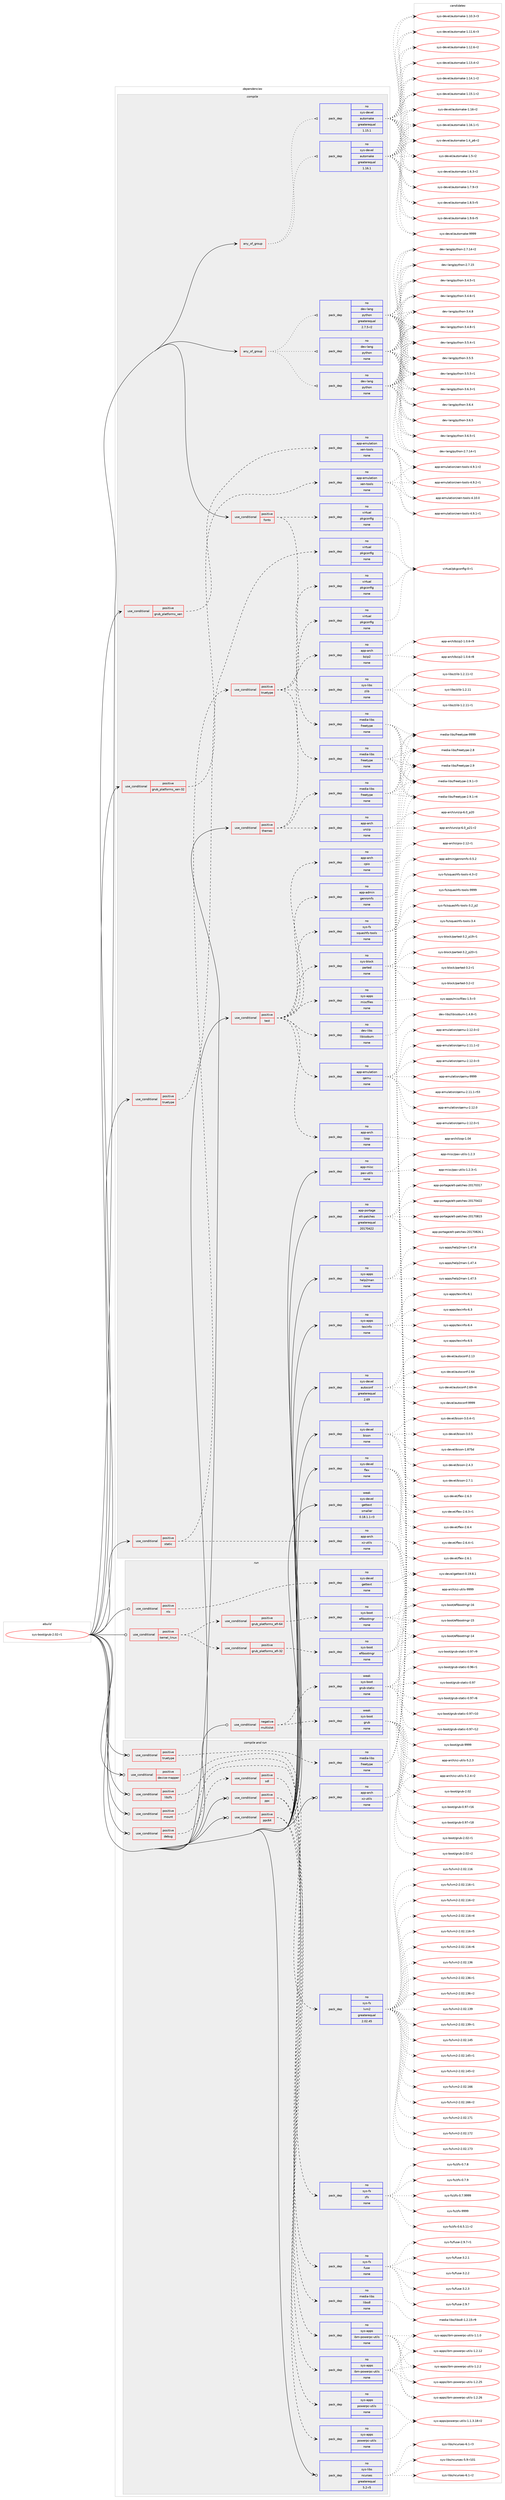 digraph prolog {

# *************
# Graph options
# *************

newrank=true;
concentrate=true;
compound=true;
graph [rankdir=LR,fontname=Helvetica,fontsize=10,ranksep=1.5];#, ranksep=2.5, nodesep=0.2];
edge  [arrowhead=vee];
node  [fontname=Helvetica,fontsize=10];

# **********
# The ebuild
# **********

subgraph cluster_leftcol {
color=gray;
rank=same;
label=<<i>ebuild</i>>;
id [label="sys-boot/grub-2.02-r1", color=red, width=4, href="../sys-boot/grub-2.02-r1.svg"];
}

# ****************
# The dependencies
# ****************

subgraph cluster_midcol {
color=gray;
label=<<i>dependencies</i>>;
subgraph cluster_compile {
fillcolor="#eeeeee";
style=filled;
label=<<i>compile</i>>;
subgraph any51 {
dependency4128 [label=<<TABLE BORDER="0" CELLBORDER="1" CELLSPACING="0" CELLPADDING="4"><TR><TD CELLPADDING="10">any_of_group</TD></TR></TABLE>>, shape=none, color=red];subgraph pack3119 {
dependency4129 [label=<<TABLE BORDER="0" CELLBORDER="1" CELLSPACING="0" CELLPADDING="4" WIDTH="220"><TR><TD ROWSPAN="6" CELLPADDING="30">pack_dep</TD></TR><TR><TD WIDTH="110">no</TD></TR><TR><TD>dev-lang</TD></TR><TR><TD>python</TD></TR><TR><TD>none</TD></TR><TR><TD></TD></TR></TABLE>>, shape=none, color=blue];
}
dependency4128:e -> dependency4129:w [weight=20,style="dotted",arrowhead="oinv"];
subgraph pack3120 {
dependency4130 [label=<<TABLE BORDER="0" CELLBORDER="1" CELLSPACING="0" CELLPADDING="4" WIDTH="220"><TR><TD ROWSPAN="6" CELLPADDING="30">pack_dep</TD></TR><TR><TD WIDTH="110">no</TD></TR><TR><TD>dev-lang</TD></TR><TR><TD>python</TD></TR><TR><TD>none</TD></TR><TR><TD></TD></TR></TABLE>>, shape=none, color=blue];
}
dependency4128:e -> dependency4130:w [weight=20,style="dotted",arrowhead="oinv"];
subgraph pack3121 {
dependency4131 [label=<<TABLE BORDER="0" CELLBORDER="1" CELLSPACING="0" CELLPADDING="4" WIDTH="220"><TR><TD ROWSPAN="6" CELLPADDING="30">pack_dep</TD></TR><TR><TD WIDTH="110">no</TD></TR><TR><TD>dev-lang</TD></TR><TR><TD>python</TD></TR><TR><TD>greaterequal</TD></TR><TR><TD>2.7.5-r2</TD></TR></TABLE>>, shape=none, color=blue];
}
dependency4128:e -> dependency4131:w [weight=20,style="dotted",arrowhead="oinv"];
}
id:e -> dependency4128:w [weight=20,style="solid",arrowhead="vee"];
subgraph any52 {
dependency4132 [label=<<TABLE BORDER="0" CELLBORDER="1" CELLSPACING="0" CELLPADDING="4"><TR><TD CELLPADDING="10">any_of_group</TD></TR></TABLE>>, shape=none, color=red];subgraph pack3122 {
dependency4133 [label=<<TABLE BORDER="0" CELLBORDER="1" CELLSPACING="0" CELLPADDING="4" WIDTH="220"><TR><TD ROWSPAN="6" CELLPADDING="30">pack_dep</TD></TR><TR><TD WIDTH="110">no</TD></TR><TR><TD>sys-devel</TD></TR><TR><TD>automake</TD></TR><TR><TD>greaterequal</TD></TR><TR><TD>1.16.1</TD></TR></TABLE>>, shape=none, color=blue];
}
dependency4132:e -> dependency4133:w [weight=20,style="dotted",arrowhead="oinv"];
subgraph pack3123 {
dependency4134 [label=<<TABLE BORDER="0" CELLBORDER="1" CELLSPACING="0" CELLPADDING="4" WIDTH="220"><TR><TD ROWSPAN="6" CELLPADDING="30">pack_dep</TD></TR><TR><TD WIDTH="110">no</TD></TR><TR><TD>sys-devel</TD></TR><TR><TD>automake</TD></TR><TR><TD>greaterequal</TD></TR><TR><TD>1.15.1</TD></TR></TABLE>>, shape=none, color=blue];
}
dependency4132:e -> dependency4134:w [weight=20,style="dotted",arrowhead="oinv"];
}
id:e -> dependency4132:w [weight=20,style="solid",arrowhead="vee"];
subgraph cond954 {
dependency4135 [label=<<TABLE BORDER="0" CELLBORDER="1" CELLSPACING="0" CELLPADDING="4"><TR><TD ROWSPAN="3" CELLPADDING="10">use_conditional</TD></TR><TR><TD>positive</TD></TR><TR><TD>fonts</TD></TR></TABLE>>, shape=none, color=red];
subgraph pack3124 {
dependency4136 [label=<<TABLE BORDER="0" CELLBORDER="1" CELLSPACING="0" CELLPADDING="4" WIDTH="220"><TR><TD ROWSPAN="6" CELLPADDING="30">pack_dep</TD></TR><TR><TD WIDTH="110">no</TD></TR><TR><TD>media-libs</TD></TR><TR><TD>freetype</TD></TR><TR><TD>none</TD></TR><TR><TD></TD></TR></TABLE>>, shape=none, color=blue];
}
dependency4135:e -> dependency4136:w [weight=20,style="dashed",arrowhead="vee"];
subgraph pack3125 {
dependency4137 [label=<<TABLE BORDER="0" CELLBORDER="1" CELLSPACING="0" CELLPADDING="4" WIDTH="220"><TR><TD ROWSPAN="6" CELLPADDING="30">pack_dep</TD></TR><TR><TD WIDTH="110">no</TD></TR><TR><TD>virtual</TD></TR><TR><TD>pkgconfig</TD></TR><TR><TD>none</TD></TR><TR><TD></TD></TR></TABLE>>, shape=none, color=blue];
}
dependency4135:e -> dependency4137:w [weight=20,style="dashed",arrowhead="vee"];
}
id:e -> dependency4135:w [weight=20,style="solid",arrowhead="vee"];
subgraph cond955 {
dependency4138 [label=<<TABLE BORDER="0" CELLBORDER="1" CELLSPACING="0" CELLPADDING="4"><TR><TD ROWSPAN="3" CELLPADDING="10">use_conditional</TD></TR><TR><TD>positive</TD></TR><TR><TD>grub_platforms_xen</TD></TR></TABLE>>, shape=none, color=red];
subgraph pack3126 {
dependency4139 [label=<<TABLE BORDER="0" CELLBORDER="1" CELLSPACING="0" CELLPADDING="4" WIDTH="220"><TR><TD ROWSPAN="6" CELLPADDING="30">pack_dep</TD></TR><TR><TD WIDTH="110">no</TD></TR><TR><TD>app-emulation</TD></TR><TR><TD>xen-tools</TD></TR><TR><TD>none</TD></TR><TR><TD></TD></TR></TABLE>>, shape=none, color=blue];
}
dependency4138:e -> dependency4139:w [weight=20,style="dashed",arrowhead="vee"];
}
id:e -> dependency4138:w [weight=20,style="solid",arrowhead="vee"];
subgraph cond956 {
dependency4140 [label=<<TABLE BORDER="0" CELLBORDER="1" CELLSPACING="0" CELLPADDING="4"><TR><TD ROWSPAN="3" CELLPADDING="10">use_conditional</TD></TR><TR><TD>positive</TD></TR><TR><TD>grub_platforms_xen-32</TD></TR></TABLE>>, shape=none, color=red];
subgraph pack3127 {
dependency4141 [label=<<TABLE BORDER="0" CELLBORDER="1" CELLSPACING="0" CELLPADDING="4" WIDTH="220"><TR><TD ROWSPAN="6" CELLPADDING="30">pack_dep</TD></TR><TR><TD WIDTH="110">no</TD></TR><TR><TD>app-emulation</TD></TR><TR><TD>xen-tools</TD></TR><TR><TD>none</TD></TR><TR><TD></TD></TR></TABLE>>, shape=none, color=blue];
}
dependency4140:e -> dependency4141:w [weight=20,style="dashed",arrowhead="vee"];
}
id:e -> dependency4140:w [weight=20,style="solid",arrowhead="vee"];
subgraph cond957 {
dependency4142 [label=<<TABLE BORDER="0" CELLBORDER="1" CELLSPACING="0" CELLPADDING="4"><TR><TD ROWSPAN="3" CELLPADDING="10">use_conditional</TD></TR><TR><TD>positive</TD></TR><TR><TD>static</TD></TR></TABLE>>, shape=none, color=red];
subgraph pack3128 {
dependency4143 [label=<<TABLE BORDER="0" CELLBORDER="1" CELLSPACING="0" CELLPADDING="4" WIDTH="220"><TR><TD ROWSPAN="6" CELLPADDING="30">pack_dep</TD></TR><TR><TD WIDTH="110">no</TD></TR><TR><TD>app-arch</TD></TR><TR><TD>xz-utils</TD></TR><TR><TD>none</TD></TR><TR><TD></TD></TR></TABLE>>, shape=none, color=blue];
}
dependency4142:e -> dependency4143:w [weight=20,style="dashed",arrowhead="vee"];
subgraph cond958 {
dependency4144 [label=<<TABLE BORDER="0" CELLBORDER="1" CELLSPACING="0" CELLPADDING="4"><TR><TD ROWSPAN="3" CELLPADDING="10">use_conditional</TD></TR><TR><TD>positive</TD></TR><TR><TD>truetype</TD></TR></TABLE>>, shape=none, color=red];
subgraph pack3129 {
dependency4145 [label=<<TABLE BORDER="0" CELLBORDER="1" CELLSPACING="0" CELLPADDING="4" WIDTH="220"><TR><TD ROWSPAN="6" CELLPADDING="30">pack_dep</TD></TR><TR><TD WIDTH="110">no</TD></TR><TR><TD>app-arch</TD></TR><TR><TD>bzip2</TD></TR><TR><TD>none</TD></TR><TR><TD></TD></TR></TABLE>>, shape=none, color=blue];
}
dependency4144:e -> dependency4145:w [weight=20,style="dashed",arrowhead="vee"];
subgraph pack3130 {
dependency4146 [label=<<TABLE BORDER="0" CELLBORDER="1" CELLSPACING="0" CELLPADDING="4" WIDTH="220"><TR><TD ROWSPAN="6" CELLPADDING="30">pack_dep</TD></TR><TR><TD WIDTH="110">no</TD></TR><TR><TD>media-libs</TD></TR><TR><TD>freetype</TD></TR><TR><TD>none</TD></TR><TR><TD></TD></TR></TABLE>>, shape=none, color=blue];
}
dependency4144:e -> dependency4146:w [weight=20,style="dashed",arrowhead="vee"];
subgraph pack3131 {
dependency4147 [label=<<TABLE BORDER="0" CELLBORDER="1" CELLSPACING="0" CELLPADDING="4" WIDTH="220"><TR><TD ROWSPAN="6" CELLPADDING="30">pack_dep</TD></TR><TR><TD WIDTH="110">no</TD></TR><TR><TD>sys-libs</TD></TR><TR><TD>zlib</TD></TR><TR><TD>none</TD></TR><TR><TD></TD></TR></TABLE>>, shape=none, color=blue];
}
dependency4144:e -> dependency4147:w [weight=20,style="dashed",arrowhead="vee"];
subgraph pack3132 {
dependency4148 [label=<<TABLE BORDER="0" CELLBORDER="1" CELLSPACING="0" CELLPADDING="4" WIDTH="220"><TR><TD ROWSPAN="6" CELLPADDING="30">pack_dep</TD></TR><TR><TD WIDTH="110">no</TD></TR><TR><TD>virtual</TD></TR><TR><TD>pkgconfig</TD></TR><TR><TD>none</TD></TR><TR><TD></TD></TR></TABLE>>, shape=none, color=blue];
}
dependency4144:e -> dependency4148:w [weight=20,style="dashed",arrowhead="vee"];
}
dependency4142:e -> dependency4144:w [weight=20,style="dashed",arrowhead="vee"];
}
id:e -> dependency4142:w [weight=20,style="solid",arrowhead="vee"];
subgraph cond959 {
dependency4149 [label=<<TABLE BORDER="0" CELLBORDER="1" CELLSPACING="0" CELLPADDING="4"><TR><TD ROWSPAN="3" CELLPADDING="10">use_conditional</TD></TR><TR><TD>positive</TD></TR><TR><TD>test</TD></TR></TABLE>>, shape=none, color=red];
subgraph pack3133 {
dependency4150 [label=<<TABLE BORDER="0" CELLBORDER="1" CELLSPACING="0" CELLPADDING="4" WIDTH="220"><TR><TD ROWSPAN="6" CELLPADDING="30">pack_dep</TD></TR><TR><TD WIDTH="110">no</TD></TR><TR><TD>app-admin</TD></TR><TR><TD>genromfs</TD></TR><TR><TD>none</TD></TR><TR><TD></TD></TR></TABLE>>, shape=none, color=blue];
}
dependency4149:e -> dependency4150:w [weight=20,style="dashed",arrowhead="vee"];
subgraph pack3134 {
dependency4151 [label=<<TABLE BORDER="0" CELLBORDER="1" CELLSPACING="0" CELLPADDING="4" WIDTH="220"><TR><TD ROWSPAN="6" CELLPADDING="30">pack_dep</TD></TR><TR><TD WIDTH="110">no</TD></TR><TR><TD>app-arch</TD></TR><TR><TD>cpio</TD></TR><TR><TD>none</TD></TR><TR><TD></TD></TR></TABLE>>, shape=none, color=blue];
}
dependency4149:e -> dependency4151:w [weight=20,style="dashed",arrowhead="vee"];
subgraph pack3135 {
dependency4152 [label=<<TABLE BORDER="0" CELLBORDER="1" CELLSPACING="0" CELLPADDING="4" WIDTH="220"><TR><TD ROWSPAN="6" CELLPADDING="30">pack_dep</TD></TR><TR><TD WIDTH="110">no</TD></TR><TR><TD>app-arch</TD></TR><TR><TD>lzop</TD></TR><TR><TD>none</TD></TR><TR><TD></TD></TR></TABLE>>, shape=none, color=blue];
}
dependency4149:e -> dependency4152:w [weight=20,style="dashed",arrowhead="vee"];
subgraph pack3136 {
dependency4153 [label=<<TABLE BORDER="0" CELLBORDER="1" CELLSPACING="0" CELLPADDING="4" WIDTH="220"><TR><TD ROWSPAN="6" CELLPADDING="30">pack_dep</TD></TR><TR><TD WIDTH="110">no</TD></TR><TR><TD>app-emulation</TD></TR><TR><TD>qemu</TD></TR><TR><TD>none</TD></TR><TR><TD></TD></TR></TABLE>>, shape=none, color=blue];
}
dependency4149:e -> dependency4153:w [weight=20,style="dashed",arrowhead="vee"];
subgraph pack3137 {
dependency4154 [label=<<TABLE BORDER="0" CELLBORDER="1" CELLSPACING="0" CELLPADDING="4" WIDTH="220"><TR><TD ROWSPAN="6" CELLPADDING="30">pack_dep</TD></TR><TR><TD WIDTH="110">no</TD></TR><TR><TD>dev-libs</TD></TR><TR><TD>libisoburn</TD></TR><TR><TD>none</TD></TR><TR><TD></TD></TR></TABLE>>, shape=none, color=blue];
}
dependency4149:e -> dependency4154:w [weight=20,style="dashed",arrowhead="vee"];
subgraph pack3138 {
dependency4155 [label=<<TABLE BORDER="0" CELLBORDER="1" CELLSPACING="0" CELLPADDING="4" WIDTH="220"><TR><TD ROWSPAN="6" CELLPADDING="30">pack_dep</TD></TR><TR><TD WIDTH="110">no</TD></TR><TR><TD>sys-apps</TD></TR><TR><TD>miscfiles</TD></TR><TR><TD>none</TD></TR><TR><TD></TD></TR></TABLE>>, shape=none, color=blue];
}
dependency4149:e -> dependency4155:w [weight=20,style="dashed",arrowhead="vee"];
subgraph pack3139 {
dependency4156 [label=<<TABLE BORDER="0" CELLBORDER="1" CELLSPACING="0" CELLPADDING="4" WIDTH="220"><TR><TD ROWSPAN="6" CELLPADDING="30">pack_dep</TD></TR><TR><TD WIDTH="110">no</TD></TR><TR><TD>sys-block</TD></TR><TR><TD>parted</TD></TR><TR><TD>none</TD></TR><TR><TD></TD></TR></TABLE>>, shape=none, color=blue];
}
dependency4149:e -> dependency4156:w [weight=20,style="dashed",arrowhead="vee"];
subgraph pack3140 {
dependency4157 [label=<<TABLE BORDER="0" CELLBORDER="1" CELLSPACING="0" CELLPADDING="4" WIDTH="220"><TR><TD ROWSPAN="6" CELLPADDING="30">pack_dep</TD></TR><TR><TD WIDTH="110">no</TD></TR><TR><TD>sys-fs</TD></TR><TR><TD>squashfs-tools</TD></TR><TR><TD>none</TD></TR><TR><TD></TD></TR></TABLE>>, shape=none, color=blue];
}
dependency4149:e -> dependency4157:w [weight=20,style="dashed",arrowhead="vee"];
}
id:e -> dependency4149:w [weight=20,style="solid",arrowhead="vee"];
subgraph cond960 {
dependency4158 [label=<<TABLE BORDER="0" CELLBORDER="1" CELLSPACING="0" CELLPADDING="4"><TR><TD ROWSPAN="3" CELLPADDING="10">use_conditional</TD></TR><TR><TD>positive</TD></TR><TR><TD>themes</TD></TR></TABLE>>, shape=none, color=red];
subgraph pack3141 {
dependency4159 [label=<<TABLE BORDER="0" CELLBORDER="1" CELLSPACING="0" CELLPADDING="4" WIDTH="220"><TR><TD ROWSPAN="6" CELLPADDING="30">pack_dep</TD></TR><TR><TD WIDTH="110">no</TD></TR><TR><TD>app-arch</TD></TR><TR><TD>unzip</TD></TR><TR><TD>none</TD></TR><TR><TD></TD></TR></TABLE>>, shape=none, color=blue];
}
dependency4158:e -> dependency4159:w [weight=20,style="dashed",arrowhead="vee"];
subgraph pack3142 {
dependency4160 [label=<<TABLE BORDER="0" CELLBORDER="1" CELLSPACING="0" CELLPADDING="4" WIDTH="220"><TR><TD ROWSPAN="6" CELLPADDING="30">pack_dep</TD></TR><TR><TD WIDTH="110">no</TD></TR><TR><TD>media-libs</TD></TR><TR><TD>freetype</TD></TR><TR><TD>none</TD></TR><TR><TD></TD></TR></TABLE>>, shape=none, color=blue];
}
dependency4158:e -> dependency4160:w [weight=20,style="dashed",arrowhead="vee"];
subgraph pack3143 {
dependency4161 [label=<<TABLE BORDER="0" CELLBORDER="1" CELLSPACING="0" CELLPADDING="4" WIDTH="220"><TR><TD ROWSPAN="6" CELLPADDING="30">pack_dep</TD></TR><TR><TD WIDTH="110">no</TD></TR><TR><TD>virtual</TD></TR><TR><TD>pkgconfig</TD></TR><TR><TD>none</TD></TR><TR><TD></TD></TR></TABLE>>, shape=none, color=blue];
}
dependency4158:e -> dependency4161:w [weight=20,style="dashed",arrowhead="vee"];
}
id:e -> dependency4158:w [weight=20,style="solid",arrowhead="vee"];
subgraph cond961 {
dependency4162 [label=<<TABLE BORDER="0" CELLBORDER="1" CELLSPACING="0" CELLPADDING="4"><TR><TD ROWSPAN="3" CELLPADDING="10">use_conditional</TD></TR><TR><TD>positive</TD></TR><TR><TD>truetype</TD></TR></TABLE>>, shape=none, color=red];
subgraph pack3144 {
dependency4163 [label=<<TABLE BORDER="0" CELLBORDER="1" CELLSPACING="0" CELLPADDING="4" WIDTH="220"><TR><TD ROWSPAN="6" CELLPADDING="30">pack_dep</TD></TR><TR><TD WIDTH="110">no</TD></TR><TR><TD>virtual</TD></TR><TR><TD>pkgconfig</TD></TR><TR><TD>none</TD></TR><TR><TD></TD></TR></TABLE>>, shape=none, color=blue];
}
dependency4162:e -> dependency4163:w [weight=20,style="dashed",arrowhead="vee"];
}
id:e -> dependency4162:w [weight=20,style="solid",arrowhead="vee"];
subgraph pack3145 {
dependency4164 [label=<<TABLE BORDER="0" CELLBORDER="1" CELLSPACING="0" CELLPADDING="4" WIDTH="220"><TR><TD ROWSPAN="6" CELLPADDING="30">pack_dep</TD></TR><TR><TD WIDTH="110">no</TD></TR><TR><TD>app-misc</TD></TR><TR><TD>pax-utils</TD></TR><TR><TD>none</TD></TR><TR><TD></TD></TR></TABLE>>, shape=none, color=blue];
}
id:e -> dependency4164:w [weight=20,style="solid",arrowhead="vee"];
subgraph pack3146 {
dependency4165 [label=<<TABLE BORDER="0" CELLBORDER="1" CELLSPACING="0" CELLPADDING="4" WIDTH="220"><TR><TD ROWSPAN="6" CELLPADDING="30">pack_dep</TD></TR><TR><TD WIDTH="110">no</TD></TR><TR><TD>app-portage</TD></TR><TR><TD>elt-patches</TD></TR><TR><TD>greaterequal</TD></TR><TR><TD>20170422</TD></TR></TABLE>>, shape=none, color=blue];
}
id:e -> dependency4165:w [weight=20,style="solid",arrowhead="vee"];
subgraph pack3147 {
dependency4166 [label=<<TABLE BORDER="0" CELLBORDER="1" CELLSPACING="0" CELLPADDING="4" WIDTH="220"><TR><TD ROWSPAN="6" CELLPADDING="30">pack_dep</TD></TR><TR><TD WIDTH="110">no</TD></TR><TR><TD>sys-apps</TD></TR><TR><TD>help2man</TD></TR><TR><TD>none</TD></TR><TR><TD></TD></TR></TABLE>>, shape=none, color=blue];
}
id:e -> dependency4166:w [weight=20,style="solid",arrowhead="vee"];
subgraph pack3148 {
dependency4167 [label=<<TABLE BORDER="0" CELLBORDER="1" CELLSPACING="0" CELLPADDING="4" WIDTH="220"><TR><TD ROWSPAN="6" CELLPADDING="30">pack_dep</TD></TR><TR><TD WIDTH="110">no</TD></TR><TR><TD>sys-apps</TD></TR><TR><TD>texinfo</TD></TR><TR><TD>none</TD></TR><TR><TD></TD></TR></TABLE>>, shape=none, color=blue];
}
id:e -> dependency4167:w [weight=20,style="solid",arrowhead="vee"];
subgraph pack3149 {
dependency4168 [label=<<TABLE BORDER="0" CELLBORDER="1" CELLSPACING="0" CELLPADDING="4" WIDTH="220"><TR><TD ROWSPAN="6" CELLPADDING="30">pack_dep</TD></TR><TR><TD WIDTH="110">no</TD></TR><TR><TD>sys-devel</TD></TR><TR><TD>autoconf</TD></TR><TR><TD>greaterequal</TD></TR><TR><TD>2.69</TD></TR></TABLE>>, shape=none, color=blue];
}
id:e -> dependency4168:w [weight=20,style="solid",arrowhead="vee"];
subgraph pack3150 {
dependency4169 [label=<<TABLE BORDER="0" CELLBORDER="1" CELLSPACING="0" CELLPADDING="4" WIDTH="220"><TR><TD ROWSPAN="6" CELLPADDING="30">pack_dep</TD></TR><TR><TD WIDTH="110">no</TD></TR><TR><TD>sys-devel</TD></TR><TR><TD>bison</TD></TR><TR><TD>none</TD></TR><TR><TD></TD></TR></TABLE>>, shape=none, color=blue];
}
id:e -> dependency4169:w [weight=20,style="solid",arrowhead="vee"];
subgraph pack3151 {
dependency4170 [label=<<TABLE BORDER="0" CELLBORDER="1" CELLSPACING="0" CELLPADDING="4" WIDTH="220"><TR><TD ROWSPAN="6" CELLPADDING="30">pack_dep</TD></TR><TR><TD WIDTH="110">no</TD></TR><TR><TD>sys-devel</TD></TR><TR><TD>flex</TD></TR><TR><TD>none</TD></TR><TR><TD></TD></TR></TABLE>>, shape=none, color=blue];
}
id:e -> dependency4170:w [weight=20,style="solid",arrowhead="vee"];
subgraph pack3152 {
dependency4171 [label=<<TABLE BORDER="0" CELLBORDER="1" CELLSPACING="0" CELLPADDING="4" WIDTH="220"><TR><TD ROWSPAN="6" CELLPADDING="30">pack_dep</TD></TR><TR><TD WIDTH="110">weak</TD></TR><TR><TD>sys-devel</TD></TR><TR><TD>gettext</TD></TR><TR><TD>smaller</TD></TR><TR><TD>0.18.1.1-r3</TD></TR></TABLE>>, shape=none, color=blue];
}
id:e -> dependency4171:w [weight=20,style="solid",arrowhead="vee"];
}
subgraph cluster_compileandrun {
fillcolor="#eeeeee";
style=filled;
label=<<i>compile and run</i>>;
subgraph cond962 {
dependency4172 [label=<<TABLE BORDER="0" CELLBORDER="1" CELLSPACING="0" CELLPADDING="4"><TR><TD ROWSPAN="3" CELLPADDING="10">use_conditional</TD></TR><TR><TD>positive</TD></TR><TR><TD>debug</TD></TR></TABLE>>, shape=none, color=red];
subgraph cond963 {
dependency4173 [label=<<TABLE BORDER="0" CELLBORDER="1" CELLSPACING="0" CELLPADDING="4"><TR><TD ROWSPAN="3" CELLPADDING="10">use_conditional</TD></TR><TR><TD>positive</TD></TR><TR><TD>sdl</TD></TR></TABLE>>, shape=none, color=red];
subgraph pack3153 {
dependency4174 [label=<<TABLE BORDER="0" CELLBORDER="1" CELLSPACING="0" CELLPADDING="4" WIDTH="220"><TR><TD ROWSPAN="6" CELLPADDING="30">pack_dep</TD></TR><TR><TD WIDTH="110">no</TD></TR><TR><TD>media-libs</TD></TR><TR><TD>libsdl</TD></TR><TR><TD>none</TD></TR><TR><TD></TD></TR></TABLE>>, shape=none, color=blue];
}
dependency4173:e -> dependency4174:w [weight=20,style="dashed",arrowhead="vee"];
}
dependency4172:e -> dependency4173:w [weight=20,style="dashed",arrowhead="vee"];
}
id:e -> dependency4172:w [weight=20,style="solid",arrowhead="odotvee"];
subgraph cond964 {
dependency4175 [label=<<TABLE BORDER="0" CELLBORDER="1" CELLSPACING="0" CELLPADDING="4"><TR><TD ROWSPAN="3" CELLPADDING="10">use_conditional</TD></TR><TR><TD>positive</TD></TR><TR><TD>device-mapper</TD></TR></TABLE>>, shape=none, color=red];
subgraph pack3154 {
dependency4176 [label=<<TABLE BORDER="0" CELLBORDER="1" CELLSPACING="0" CELLPADDING="4" WIDTH="220"><TR><TD ROWSPAN="6" CELLPADDING="30">pack_dep</TD></TR><TR><TD WIDTH="110">no</TD></TR><TR><TD>sys-fs</TD></TR><TR><TD>lvm2</TD></TR><TR><TD>greaterequal</TD></TR><TR><TD>2.02.45</TD></TR></TABLE>>, shape=none, color=blue];
}
dependency4175:e -> dependency4176:w [weight=20,style="dashed",arrowhead="vee"];
}
id:e -> dependency4175:w [weight=20,style="solid",arrowhead="odotvee"];
subgraph cond965 {
dependency4177 [label=<<TABLE BORDER="0" CELLBORDER="1" CELLSPACING="0" CELLPADDING="4"><TR><TD ROWSPAN="3" CELLPADDING="10">use_conditional</TD></TR><TR><TD>positive</TD></TR><TR><TD>libzfs</TD></TR></TABLE>>, shape=none, color=red];
subgraph pack3155 {
dependency4178 [label=<<TABLE BORDER="0" CELLBORDER="1" CELLSPACING="0" CELLPADDING="4" WIDTH="220"><TR><TD ROWSPAN="6" CELLPADDING="30">pack_dep</TD></TR><TR><TD WIDTH="110">no</TD></TR><TR><TD>sys-fs</TD></TR><TR><TD>zfs</TD></TR><TR><TD>none</TD></TR><TR><TD></TD></TR></TABLE>>, shape=none, color=blue];
}
dependency4177:e -> dependency4178:w [weight=20,style="dashed",arrowhead="vee"];
}
id:e -> dependency4177:w [weight=20,style="solid",arrowhead="odotvee"];
subgraph cond966 {
dependency4179 [label=<<TABLE BORDER="0" CELLBORDER="1" CELLSPACING="0" CELLPADDING="4"><TR><TD ROWSPAN="3" CELLPADDING="10">use_conditional</TD></TR><TR><TD>positive</TD></TR><TR><TD>mount</TD></TR></TABLE>>, shape=none, color=red];
subgraph pack3156 {
dependency4180 [label=<<TABLE BORDER="0" CELLBORDER="1" CELLSPACING="0" CELLPADDING="4" WIDTH="220"><TR><TD ROWSPAN="6" CELLPADDING="30">pack_dep</TD></TR><TR><TD WIDTH="110">no</TD></TR><TR><TD>sys-fs</TD></TR><TR><TD>fuse</TD></TR><TR><TD>none</TD></TR><TR><TD></TD></TR></TABLE>>, shape=none, color=blue];
}
dependency4179:e -> dependency4180:w [weight=20,style="dashed",arrowhead="vee"];
}
id:e -> dependency4179:w [weight=20,style="solid",arrowhead="odotvee"];
subgraph cond967 {
dependency4181 [label=<<TABLE BORDER="0" CELLBORDER="1" CELLSPACING="0" CELLPADDING="4"><TR><TD ROWSPAN="3" CELLPADDING="10">use_conditional</TD></TR><TR><TD>positive</TD></TR><TR><TD>ppc</TD></TR></TABLE>>, shape=none, color=red];
subgraph pack3157 {
dependency4182 [label=<<TABLE BORDER="0" CELLBORDER="1" CELLSPACING="0" CELLPADDING="4" WIDTH="220"><TR><TD ROWSPAN="6" CELLPADDING="30">pack_dep</TD></TR><TR><TD WIDTH="110">no</TD></TR><TR><TD>sys-apps</TD></TR><TR><TD>ibm-powerpc-utils</TD></TR><TR><TD>none</TD></TR><TR><TD></TD></TR></TABLE>>, shape=none, color=blue];
}
dependency4181:e -> dependency4182:w [weight=20,style="dashed",arrowhead="vee"];
subgraph pack3158 {
dependency4183 [label=<<TABLE BORDER="0" CELLBORDER="1" CELLSPACING="0" CELLPADDING="4" WIDTH="220"><TR><TD ROWSPAN="6" CELLPADDING="30">pack_dep</TD></TR><TR><TD WIDTH="110">no</TD></TR><TR><TD>sys-apps</TD></TR><TR><TD>powerpc-utils</TD></TR><TR><TD>none</TD></TR><TR><TD></TD></TR></TABLE>>, shape=none, color=blue];
}
dependency4181:e -> dependency4183:w [weight=20,style="dashed",arrowhead="vee"];
}
id:e -> dependency4181:w [weight=20,style="solid",arrowhead="odotvee"];
subgraph cond968 {
dependency4184 [label=<<TABLE BORDER="0" CELLBORDER="1" CELLSPACING="0" CELLPADDING="4"><TR><TD ROWSPAN="3" CELLPADDING="10">use_conditional</TD></TR><TR><TD>positive</TD></TR><TR><TD>ppc64</TD></TR></TABLE>>, shape=none, color=red];
subgraph pack3159 {
dependency4185 [label=<<TABLE BORDER="0" CELLBORDER="1" CELLSPACING="0" CELLPADDING="4" WIDTH="220"><TR><TD ROWSPAN="6" CELLPADDING="30">pack_dep</TD></TR><TR><TD WIDTH="110">no</TD></TR><TR><TD>sys-apps</TD></TR><TR><TD>ibm-powerpc-utils</TD></TR><TR><TD>none</TD></TR><TR><TD></TD></TR></TABLE>>, shape=none, color=blue];
}
dependency4184:e -> dependency4185:w [weight=20,style="dashed",arrowhead="vee"];
subgraph pack3160 {
dependency4186 [label=<<TABLE BORDER="0" CELLBORDER="1" CELLSPACING="0" CELLPADDING="4" WIDTH="220"><TR><TD ROWSPAN="6" CELLPADDING="30">pack_dep</TD></TR><TR><TD WIDTH="110">no</TD></TR><TR><TD>sys-apps</TD></TR><TR><TD>powerpc-utils</TD></TR><TR><TD>none</TD></TR><TR><TD></TD></TR></TABLE>>, shape=none, color=blue];
}
dependency4184:e -> dependency4186:w [weight=20,style="dashed",arrowhead="vee"];
}
id:e -> dependency4184:w [weight=20,style="solid",arrowhead="odotvee"];
subgraph cond969 {
dependency4187 [label=<<TABLE BORDER="0" CELLBORDER="1" CELLSPACING="0" CELLPADDING="4"><TR><TD ROWSPAN="3" CELLPADDING="10">use_conditional</TD></TR><TR><TD>positive</TD></TR><TR><TD>truetype</TD></TR></TABLE>>, shape=none, color=red];
subgraph pack3161 {
dependency4188 [label=<<TABLE BORDER="0" CELLBORDER="1" CELLSPACING="0" CELLPADDING="4" WIDTH="220"><TR><TD ROWSPAN="6" CELLPADDING="30">pack_dep</TD></TR><TR><TD WIDTH="110">no</TD></TR><TR><TD>media-libs</TD></TR><TR><TD>freetype</TD></TR><TR><TD>none</TD></TR><TR><TD></TD></TR></TABLE>>, shape=none, color=blue];
}
dependency4187:e -> dependency4188:w [weight=20,style="dashed",arrowhead="vee"];
}
id:e -> dependency4187:w [weight=20,style="solid",arrowhead="odotvee"];
subgraph pack3162 {
dependency4189 [label=<<TABLE BORDER="0" CELLBORDER="1" CELLSPACING="0" CELLPADDING="4" WIDTH="220"><TR><TD ROWSPAN="6" CELLPADDING="30">pack_dep</TD></TR><TR><TD WIDTH="110">no</TD></TR><TR><TD>app-arch</TD></TR><TR><TD>xz-utils</TD></TR><TR><TD>none</TD></TR><TR><TD></TD></TR></TABLE>>, shape=none, color=blue];
}
id:e -> dependency4189:w [weight=20,style="solid",arrowhead="odotvee"];
subgraph pack3163 {
dependency4190 [label=<<TABLE BORDER="0" CELLBORDER="1" CELLSPACING="0" CELLPADDING="4" WIDTH="220"><TR><TD ROWSPAN="6" CELLPADDING="30">pack_dep</TD></TR><TR><TD WIDTH="110">no</TD></TR><TR><TD>sys-libs</TD></TR><TR><TD>ncurses</TD></TR><TR><TD>greaterequal</TD></TR><TR><TD>5.2-r5</TD></TR></TABLE>>, shape=none, color=blue];
}
id:e -> dependency4190:w [weight=20,style="solid",arrowhead="odotvee"];
}
subgraph cluster_run {
fillcolor="#eeeeee";
style=filled;
label=<<i>run</i>>;
subgraph cond970 {
dependency4191 [label=<<TABLE BORDER="0" CELLBORDER="1" CELLSPACING="0" CELLPADDING="4"><TR><TD ROWSPAN="3" CELLPADDING="10">use_conditional</TD></TR><TR><TD>negative</TD></TR><TR><TD>multislot</TD></TR></TABLE>>, shape=none, color=red];
subgraph pack3164 {
dependency4192 [label=<<TABLE BORDER="0" CELLBORDER="1" CELLSPACING="0" CELLPADDING="4" WIDTH="220"><TR><TD ROWSPAN="6" CELLPADDING="30">pack_dep</TD></TR><TR><TD WIDTH="110">weak</TD></TR><TR><TD>sys-boot</TD></TR><TR><TD>grub</TD></TR><TR><TD>none</TD></TR><TR><TD></TD></TR></TABLE>>, shape=none, color=blue];
}
dependency4191:e -> dependency4192:w [weight=20,style="dashed",arrowhead="vee"];
subgraph pack3165 {
dependency4193 [label=<<TABLE BORDER="0" CELLBORDER="1" CELLSPACING="0" CELLPADDING="4" WIDTH="220"><TR><TD ROWSPAN="6" CELLPADDING="30">pack_dep</TD></TR><TR><TD WIDTH="110">weak</TD></TR><TR><TD>sys-boot</TD></TR><TR><TD>grub-static</TD></TR><TR><TD>none</TD></TR><TR><TD></TD></TR></TABLE>>, shape=none, color=blue];
}
dependency4191:e -> dependency4193:w [weight=20,style="dashed",arrowhead="vee"];
}
id:e -> dependency4191:w [weight=20,style="solid",arrowhead="odot"];
subgraph cond971 {
dependency4194 [label=<<TABLE BORDER="0" CELLBORDER="1" CELLSPACING="0" CELLPADDING="4"><TR><TD ROWSPAN="3" CELLPADDING="10">use_conditional</TD></TR><TR><TD>positive</TD></TR><TR><TD>kernel_linux</TD></TR></TABLE>>, shape=none, color=red];
subgraph cond972 {
dependency4195 [label=<<TABLE BORDER="0" CELLBORDER="1" CELLSPACING="0" CELLPADDING="4"><TR><TD ROWSPAN="3" CELLPADDING="10">use_conditional</TD></TR><TR><TD>positive</TD></TR><TR><TD>grub_platforms_efi-32</TD></TR></TABLE>>, shape=none, color=red];
subgraph pack3166 {
dependency4196 [label=<<TABLE BORDER="0" CELLBORDER="1" CELLSPACING="0" CELLPADDING="4" WIDTH="220"><TR><TD ROWSPAN="6" CELLPADDING="30">pack_dep</TD></TR><TR><TD WIDTH="110">no</TD></TR><TR><TD>sys-boot</TD></TR><TR><TD>efibootmgr</TD></TR><TR><TD>none</TD></TR><TR><TD></TD></TR></TABLE>>, shape=none, color=blue];
}
dependency4195:e -> dependency4196:w [weight=20,style="dashed",arrowhead="vee"];
}
dependency4194:e -> dependency4195:w [weight=20,style="dashed",arrowhead="vee"];
subgraph cond973 {
dependency4197 [label=<<TABLE BORDER="0" CELLBORDER="1" CELLSPACING="0" CELLPADDING="4"><TR><TD ROWSPAN="3" CELLPADDING="10">use_conditional</TD></TR><TR><TD>positive</TD></TR><TR><TD>grub_platforms_efi-64</TD></TR></TABLE>>, shape=none, color=red];
subgraph pack3167 {
dependency4198 [label=<<TABLE BORDER="0" CELLBORDER="1" CELLSPACING="0" CELLPADDING="4" WIDTH="220"><TR><TD ROWSPAN="6" CELLPADDING="30">pack_dep</TD></TR><TR><TD WIDTH="110">no</TD></TR><TR><TD>sys-boot</TD></TR><TR><TD>efibootmgr</TD></TR><TR><TD>none</TD></TR><TR><TD></TD></TR></TABLE>>, shape=none, color=blue];
}
dependency4197:e -> dependency4198:w [weight=20,style="dashed",arrowhead="vee"];
}
dependency4194:e -> dependency4197:w [weight=20,style="dashed",arrowhead="vee"];
}
id:e -> dependency4194:w [weight=20,style="solid",arrowhead="odot"];
subgraph cond974 {
dependency4199 [label=<<TABLE BORDER="0" CELLBORDER="1" CELLSPACING="0" CELLPADDING="4"><TR><TD ROWSPAN="3" CELLPADDING="10">use_conditional</TD></TR><TR><TD>positive</TD></TR><TR><TD>nls</TD></TR></TABLE>>, shape=none, color=red];
subgraph pack3168 {
dependency4200 [label=<<TABLE BORDER="0" CELLBORDER="1" CELLSPACING="0" CELLPADDING="4" WIDTH="220"><TR><TD ROWSPAN="6" CELLPADDING="30">pack_dep</TD></TR><TR><TD WIDTH="110">no</TD></TR><TR><TD>sys-devel</TD></TR><TR><TD>gettext</TD></TR><TR><TD>none</TD></TR><TR><TD></TD></TR></TABLE>>, shape=none, color=blue];
}
dependency4199:e -> dependency4200:w [weight=20,style="dashed",arrowhead="vee"];
}
id:e -> dependency4199:w [weight=20,style="solid",arrowhead="odot"];
}
}

# **************
# The candidates
# **************

subgraph cluster_choices {
rank=same;
color=gray;
label=<<i>candidates</i>>;

subgraph choice3119 {
color=black;
nodesep=1;
choice100101118451089711010347112121116104111110455046554649524511449 [label="dev-lang/python-2.7.14-r1", color=red, width=4,href="../dev-lang/python-2.7.14-r1.svg"];
choice100101118451089711010347112121116104111110455046554649524511450 [label="dev-lang/python-2.7.14-r2", color=red, width=4,href="../dev-lang/python-2.7.14-r2.svg"];
choice10010111845108971101034711212111610411111045504655464953 [label="dev-lang/python-2.7.15", color=red, width=4,href="../dev-lang/python-2.7.15.svg"];
choice1001011184510897110103471121211161041111104551465246534511449 [label="dev-lang/python-3.4.5-r1", color=red, width=4,href="../dev-lang/python-3.4.5-r1.svg"];
choice1001011184510897110103471121211161041111104551465246544511449 [label="dev-lang/python-3.4.6-r1", color=red, width=4,href="../dev-lang/python-3.4.6-r1.svg"];
choice100101118451089711010347112121116104111110455146524656 [label="dev-lang/python-3.4.8", color=red, width=4,href="../dev-lang/python-3.4.8.svg"];
choice1001011184510897110103471121211161041111104551465246564511449 [label="dev-lang/python-3.4.8-r1", color=red, width=4,href="../dev-lang/python-3.4.8-r1.svg"];
choice1001011184510897110103471121211161041111104551465346524511449 [label="dev-lang/python-3.5.4-r1", color=red, width=4,href="../dev-lang/python-3.5.4-r1.svg"];
choice100101118451089711010347112121116104111110455146534653 [label="dev-lang/python-3.5.5", color=red, width=4,href="../dev-lang/python-3.5.5.svg"];
choice1001011184510897110103471121211161041111104551465346534511449 [label="dev-lang/python-3.5.5-r1", color=red, width=4,href="../dev-lang/python-3.5.5-r1.svg"];
choice1001011184510897110103471121211161041111104551465446514511449 [label="dev-lang/python-3.6.3-r1", color=red, width=4,href="../dev-lang/python-3.6.3-r1.svg"];
choice100101118451089711010347112121116104111110455146544652 [label="dev-lang/python-3.6.4", color=red, width=4,href="../dev-lang/python-3.6.4.svg"];
choice100101118451089711010347112121116104111110455146544653 [label="dev-lang/python-3.6.5", color=red, width=4,href="../dev-lang/python-3.6.5.svg"];
choice1001011184510897110103471121211161041111104551465446534511449 [label="dev-lang/python-3.6.5-r1", color=red, width=4,href="../dev-lang/python-3.6.5-r1.svg"];
dependency4129:e -> choice100101118451089711010347112121116104111110455046554649524511449:w [style=dotted,weight="100"];
dependency4129:e -> choice100101118451089711010347112121116104111110455046554649524511450:w [style=dotted,weight="100"];
dependency4129:e -> choice10010111845108971101034711212111610411111045504655464953:w [style=dotted,weight="100"];
dependency4129:e -> choice1001011184510897110103471121211161041111104551465246534511449:w [style=dotted,weight="100"];
dependency4129:e -> choice1001011184510897110103471121211161041111104551465246544511449:w [style=dotted,weight="100"];
dependency4129:e -> choice100101118451089711010347112121116104111110455146524656:w [style=dotted,weight="100"];
dependency4129:e -> choice1001011184510897110103471121211161041111104551465246564511449:w [style=dotted,weight="100"];
dependency4129:e -> choice1001011184510897110103471121211161041111104551465346524511449:w [style=dotted,weight="100"];
dependency4129:e -> choice100101118451089711010347112121116104111110455146534653:w [style=dotted,weight="100"];
dependency4129:e -> choice1001011184510897110103471121211161041111104551465346534511449:w [style=dotted,weight="100"];
dependency4129:e -> choice1001011184510897110103471121211161041111104551465446514511449:w [style=dotted,weight="100"];
dependency4129:e -> choice100101118451089711010347112121116104111110455146544652:w [style=dotted,weight="100"];
dependency4129:e -> choice100101118451089711010347112121116104111110455146544653:w [style=dotted,weight="100"];
dependency4129:e -> choice1001011184510897110103471121211161041111104551465446534511449:w [style=dotted,weight="100"];
}
subgraph choice3120 {
color=black;
nodesep=1;
choice100101118451089711010347112121116104111110455046554649524511449 [label="dev-lang/python-2.7.14-r1", color=red, width=4,href="../dev-lang/python-2.7.14-r1.svg"];
choice100101118451089711010347112121116104111110455046554649524511450 [label="dev-lang/python-2.7.14-r2", color=red, width=4,href="../dev-lang/python-2.7.14-r2.svg"];
choice10010111845108971101034711212111610411111045504655464953 [label="dev-lang/python-2.7.15", color=red, width=4,href="../dev-lang/python-2.7.15.svg"];
choice1001011184510897110103471121211161041111104551465246534511449 [label="dev-lang/python-3.4.5-r1", color=red, width=4,href="../dev-lang/python-3.4.5-r1.svg"];
choice1001011184510897110103471121211161041111104551465246544511449 [label="dev-lang/python-3.4.6-r1", color=red, width=4,href="../dev-lang/python-3.4.6-r1.svg"];
choice100101118451089711010347112121116104111110455146524656 [label="dev-lang/python-3.4.8", color=red, width=4,href="../dev-lang/python-3.4.8.svg"];
choice1001011184510897110103471121211161041111104551465246564511449 [label="dev-lang/python-3.4.8-r1", color=red, width=4,href="../dev-lang/python-3.4.8-r1.svg"];
choice1001011184510897110103471121211161041111104551465346524511449 [label="dev-lang/python-3.5.4-r1", color=red, width=4,href="../dev-lang/python-3.5.4-r1.svg"];
choice100101118451089711010347112121116104111110455146534653 [label="dev-lang/python-3.5.5", color=red, width=4,href="../dev-lang/python-3.5.5.svg"];
choice1001011184510897110103471121211161041111104551465346534511449 [label="dev-lang/python-3.5.5-r1", color=red, width=4,href="../dev-lang/python-3.5.5-r1.svg"];
choice1001011184510897110103471121211161041111104551465446514511449 [label="dev-lang/python-3.6.3-r1", color=red, width=4,href="../dev-lang/python-3.6.3-r1.svg"];
choice100101118451089711010347112121116104111110455146544652 [label="dev-lang/python-3.6.4", color=red, width=4,href="../dev-lang/python-3.6.4.svg"];
choice100101118451089711010347112121116104111110455146544653 [label="dev-lang/python-3.6.5", color=red, width=4,href="../dev-lang/python-3.6.5.svg"];
choice1001011184510897110103471121211161041111104551465446534511449 [label="dev-lang/python-3.6.5-r1", color=red, width=4,href="../dev-lang/python-3.6.5-r1.svg"];
dependency4130:e -> choice100101118451089711010347112121116104111110455046554649524511449:w [style=dotted,weight="100"];
dependency4130:e -> choice100101118451089711010347112121116104111110455046554649524511450:w [style=dotted,weight="100"];
dependency4130:e -> choice10010111845108971101034711212111610411111045504655464953:w [style=dotted,weight="100"];
dependency4130:e -> choice1001011184510897110103471121211161041111104551465246534511449:w [style=dotted,weight="100"];
dependency4130:e -> choice1001011184510897110103471121211161041111104551465246544511449:w [style=dotted,weight="100"];
dependency4130:e -> choice100101118451089711010347112121116104111110455146524656:w [style=dotted,weight="100"];
dependency4130:e -> choice1001011184510897110103471121211161041111104551465246564511449:w [style=dotted,weight="100"];
dependency4130:e -> choice1001011184510897110103471121211161041111104551465346524511449:w [style=dotted,weight="100"];
dependency4130:e -> choice100101118451089711010347112121116104111110455146534653:w [style=dotted,weight="100"];
dependency4130:e -> choice1001011184510897110103471121211161041111104551465346534511449:w [style=dotted,weight="100"];
dependency4130:e -> choice1001011184510897110103471121211161041111104551465446514511449:w [style=dotted,weight="100"];
dependency4130:e -> choice100101118451089711010347112121116104111110455146544652:w [style=dotted,weight="100"];
dependency4130:e -> choice100101118451089711010347112121116104111110455146544653:w [style=dotted,weight="100"];
dependency4130:e -> choice1001011184510897110103471121211161041111104551465446534511449:w [style=dotted,weight="100"];
}
subgraph choice3121 {
color=black;
nodesep=1;
choice100101118451089711010347112121116104111110455046554649524511449 [label="dev-lang/python-2.7.14-r1", color=red, width=4,href="../dev-lang/python-2.7.14-r1.svg"];
choice100101118451089711010347112121116104111110455046554649524511450 [label="dev-lang/python-2.7.14-r2", color=red, width=4,href="../dev-lang/python-2.7.14-r2.svg"];
choice10010111845108971101034711212111610411111045504655464953 [label="dev-lang/python-2.7.15", color=red, width=4,href="../dev-lang/python-2.7.15.svg"];
choice1001011184510897110103471121211161041111104551465246534511449 [label="dev-lang/python-3.4.5-r1", color=red, width=4,href="../dev-lang/python-3.4.5-r1.svg"];
choice1001011184510897110103471121211161041111104551465246544511449 [label="dev-lang/python-3.4.6-r1", color=red, width=4,href="../dev-lang/python-3.4.6-r1.svg"];
choice100101118451089711010347112121116104111110455146524656 [label="dev-lang/python-3.4.8", color=red, width=4,href="../dev-lang/python-3.4.8.svg"];
choice1001011184510897110103471121211161041111104551465246564511449 [label="dev-lang/python-3.4.8-r1", color=red, width=4,href="../dev-lang/python-3.4.8-r1.svg"];
choice1001011184510897110103471121211161041111104551465346524511449 [label="dev-lang/python-3.5.4-r1", color=red, width=4,href="../dev-lang/python-3.5.4-r1.svg"];
choice100101118451089711010347112121116104111110455146534653 [label="dev-lang/python-3.5.5", color=red, width=4,href="../dev-lang/python-3.5.5.svg"];
choice1001011184510897110103471121211161041111104551465346534511449 [label="dev-lang/python-3.5.5-r1", color=red, width=4,href="../dev-lang/python-3.5.5-r1.svg"];
choice1001011184510897110103471121211161041111104551465446514511449 [label="dev-lang/python-3.6.3-r1", color=red, width=4,href="../dev-lang/python-3.6.3-r1.svg"];
choice100101118451089711010347112121116104111110455146544652 [label="dev-lang/python-3.6.4", color=red, width=4,href="../dev-lang/python-3.6.4.svg"];
choice100101118451089711010347112121116104111110455146544653 [label="dev-lang/python-3.6.5", color=red, width=4,href="../dev-lang/python-3.6.5.svg"];
choice1001011184510897110103471121211161041111104551465446534511449 [label="dev-lang/python-3.6.5-r1", color=red, width=4,href="../dev-lang/python-3.6.5-r1.svg"];
dependency4131:e -> choice100101118451089711010347112121116104111110455046554649524511449:w [style=dotted,weight="100"];
dependency4131:e -> choice100101118451089711010347112121116104111110455046554649524511450:w [style=dotted,weight="100"];
dependency4131:e -> choice10010111845108971101034711212111610411111045504655464953:w [style=dotted,weight="100"];
dependency4131:e -> choice1001011184510897110103471121211161041111104551465246534511449:w [style=dotted,weight="100"];
dependency4131:e -> choice1001011184510897110103471121211161041111104551465246544511449:w [style=dotted,weight="100"];
dependency4131:e -> choice100101118451089711010347112121116104111110455146524656:w [style=dotted,weight="100"];
dependency4131:e -> choice1001011184510897110103471121211161041111104551465246564511449:w [style=dotted,weight="100"];
dependency4131:e -> choice1001011184510897110103471121211161041111104551465346524511449:w [style=dotted,weight="100"];
dependency4131:e -> choice100101118451089711010347112121116104111110455146534653:w [style=dotted,weight="100"];
dependency4131:e -> choice1001011184510897110103471121211161041111104551465346534511449:w [style=dotted,weight="100"];
dependency4131:e -> choice1001011184510897110103471121211161041111104551465446514511449:w [style=dotted,weight="100"];
dependency4131:e -> choice100101118451089711010347112121116104111110455146544652:w [style=dotted,weight="100"];
dependency4131:e -> choice100101118451089711010347112121116104111110455146544653:w [style=dotted,weight="100"];
dependency4131:e -> choice1001011184510897110103471121211161041111104551465446534511449:w [style=dotted,weight="100"];
}
subgraph choice3122 {
color=black;
nodesep=1;
choice11512111545100101118101108479711711611110997107101454946494846514511451 [label="sys-devel/automake-1.10.3-r3", color=red, width=4,href="../sys-devel/automake-1.10.3-r3.svg"];
choice11512111545100101118101108479711711611110997107101454946494946544511451 [label="sys-devel/automake-1.11.6-r3", color=red, width=4,href="../sys-devel/automake-1.11.6-r3.svg"];
choice11512111545100101118101108479711711611110997107101454946495046544511450 [label="sys-devel/automake-1.12.6-r2", color=red, width=4,href="../sys-devel/automake-1.12.6-r2.svg"];
choice11512111545100101118101108479711711611110997107101454946495146524511450 [label="sys-devel/automake-1.13.4-r2", color=red, width=4,href="../sys-devel/automake-1.13.4-r2.svg"];
choice11512111545100101118101108479711711611110997107101454946495246494511450 [label="sys-devel/automake-1.14.1-r2", color=red, width=4,href="../sys-devel/automake-1.14.1-r2.svg"];
choice11512111545100101118101108479711711611110997107101454946495346494511450 [label="sys-devel/automake-1.15.1-r2", color=red, width=4,href="../sys-devel/automake-1.15.1-r2.svg"];
choice1151211154510010111810110847971171161111099710710145494649544511450 [label="sys-devel/automake-1.16-r2", color=red, width=4,href="../sys-devel/automake-1.16-r2.svg"];
choice11512111545100101118101108479711711611110997107101454946495446494511449 [label="sys-devel/automake-1.16.1-r1", color=red, width=4,href="../sys-devel/automake-1.16.1-r1.svg"];
choice115121115451001011181011084797117116111109971071014549465295112544511450 [label="sys-devel/automake-1.4_p6-r2", color=red, width=4,href="../sys-devel/automake-1.4_p6-r2.svg"];
choice11512111545100101118101108479711711611110997107101454946534511450 [label="sys-devel/automake-1.5-r2", color=red, width=4,href="../sys-devel/automake-1.5-r2.svg"];
choice115121115451001011181011084797117116111109971071014549465446514511450 [label="sys-devel/automake-1.6.3-r2", color=red, width=4,href="../sys-devel/automake-1.6.3-r2.svg"];
choice115121115451001011181011084797117116111109971071014549465546574511451 [label="sys-devel/automake-1.7.9-r3", color=red, width=4,href="../sys-devel/automake-1.7.9-r3.svg"];
choice115121115451001011181011084797117116111109971071014549465646534511453 [label="sys-devel/automake-1.8.5-r5", color=red, width=4,href="../sys-devel/automake-1.8.5-r5.svg"];
choice115121115451001011181011084797117116111109971071014549465746544511453 [label="sys-devel/automake-1.9.6-r5", color=red, width=4,href="../sys-devel/automake-1.9.6-r5.svg"];
choice115121115451001011181011084797117116111109971071014557575757 [label="sys-devel/automake-9999", color=red, width=4,href="../sys-devel/automake-9999.svg"];
dependency4133:e -> choice11512111545100101118101108479711711611110997107101454946494846514511451:w [style=dotted,weight="100"];
dependency4133:e -> choice11512111545100101118101108479711711611110997107101454946494946544511451:w [style=dotted,weight="100"];
dependency4133:e -> choice11512111545100101118101108479711711611110997107101454946495046544511450:w [style=dotted,weight="100"];
dependency4133:e -> choice11512111545100101118101108479711711611110997107101454946495146524511450:w [style=dotted,weight="100"];
dependency4133:e -> choice11512111545100101118101108479711711611110997107101454946495246494511450:w [style=dotted,weight="100"];
dependency4133:e -> choice11512111545100101118101108479711711611110997107101454946495346494511450:w [style=dotted,weight="100"];
dependency4133:e -> choice1151211154510010111810110847971171161111099710710145494649544511450:w [style=dotted,weight="100"];
dependency4133:e -> choice11512111545100101118101108479711711611110997107101454946495446494511449:w [style=dotted,weight="100"];
dependency4133:e -> choice115121115451001011181011084797117116111109971071014549465295112544511450:w [style=dotted,weight="100"];
dependency4133:e -> choice11512111545100101118101108479711711611110997107101454946534511450:w [style=dotted,weight="100"];
dependency4133:e -> choice115121115451001011181011084797117116111109971071014549465446514511450:w [style=dotted,weight="100"];
dependency4133:e -> choice115121115451001011181011084797117116111109971071014549465546574511451:w [style=dotted,weight="100"];
dependency4133:e -> choice115121115451001011181011084797117116111109971071014549465646534511453:w [style=dotted,weight="100"];
dependency4133:e -> choice115121115451001011181011084797117116111109971071014549465746544511453:w [style=dotted,weight="100"];
dependency4133:e -> choice115121115451001011181011084797117116111109971071014557575757:w [style=dotted,weight="100"];
}
subgraph choice3123 {
color=black;
nodesep=1;
choice11512111545100101118101108479711711611110997107101454946494846514511451 [label="sys-devel/automake-1.10.3-r3", color=red, width=4,href="../sys-devel/automake-1.10.3-r3.svg"];
choice11512111545100101118101108479711711611110997107101454946494946544511451 [label="sys-devel/automake-1.11.6-r3", color=red, width=4,href="../sys-devel/automake-1.11.6-r3.svg"];
choice11512111545100101118101108479711711611110997107101454946495046544511450 [label="sys-devel/automake-1.12.6-r2", color=red, width=4,href="../sys-devel/automake-1.12.6-r2.svg"];
choice11512111545100101118101108479711711611110997107101454946495146524511450 [label="sys-devel/automake-1.13.4-r2", color=red, width=4,href="../sys-devel/automake-1.13.4-r2.svg"];
choice11512111545100101118101108479711711611110997107101454946495246494511450 [label="sys-devel/automake-1.14.1-r2", color=red, width=4,href="../sys-devel/automake-1.14.1-r2.svg"];
choice11512111545100101118101108479711711611110997107101454946495346494511450 [label="sys-devel/automake-1.15.1-r2", color=red, width=4,href="../sys-devel/automake-1.15.1-r2.svg"];
choice1151211154510010111810110847971171161111099710710145494649544511450 [label="sys-devel/automake-1.16-r2", color=red, width=4,href="../sys-devel/automake-1.16-r2.svg"];
choice11512111545100101118101108479711711611110997107101454946495446494511449 [label="sys-devel/automake-1.16.1-r1", color=red, width=4,href="../sys-devel/automake-1.16.1-r1.svg"];
choice115121115451001011181011084797117116111109971071014549465295112544511450 [label="sys-devel/automake-1.4_p6-r2", color=red, width=4,href="../sys-devel/automake-1.4_p6-r2.svg"];
choice11512111545100101118101108479711711611110997107101454946534511450 [label="sys-devel/automake-1.5-r2", color=red, width=4,href="../sys-devel/automake-1.5-r2.svg"];
choice115121115451001011181011084797117116111109971071014549465446514511450 [label="sys-devel/automake-1.6.3-r2", color=red, width=4,href="../sys-devel/automake-1.6.3-r2.svg"];
choice115121115451001011181011084797117116111109971071014549465546574511451 [label="sys-devel/automake-1.7.9-r3", color=red, width=4,href="../sys-devel/automake-1.7.9-r3.svg"];
choice115121115451001011181011084797117116111109971071014549465646534511453 [label="sys-devel/automake-1.8.5-r5", color=red, width=4,href="../sys-devel/automake-1.8.5-r5.svg"];
choice115121115451001011181011084797117116111109971071014549465746544511453 [label="sys-devel/automake-1.9.6-r5", color=red, width=4,href="../sys-devel/automake-1.9.6-r5.svg"];
choice115121115451001011181011084797117116111109971071014557575757 [label="sys-devel/automake-9999", color=red, width=4,href="../sys-devel/automake-9999.svg"];
dependency4134:e -> choice11512111545100101118101108479711711611110997107101454946494846514511451:w [style=dotted,weight="100"];
dependency4134:e -> choice11512111545100101118101108479711711611110997107101454946494946544511451:w [style=dotted,weight="100"];
dependency4134:e -> choice11512111545100101118101108479711711611110997107101454946495046544511450:w [style=dotted,weight="100"];
dependency4134:e -> choice11512111545100101118101108479711711611110997107101454946495146524511450:w [style=dotted,weight="100"];
dependency4134:e -> choice11512111545100101118101108479711711611110997107101454946495246494511450:w [style=dotted,weight="100"];
dependency4134:e -> choice11512111545100101118101108479711711611110997107101454946495346494511450:w [style=dotted,weight="100"];
dependency4134:e -> choice1151211154510010111810110847971171161111099710710145494649544511450:w [style=dotted,weight="100"];
dependency4134:e -> choice11512111545100101118101108479711711611110997107101454946495446494511449:w [style=dotted,weight="100"];
dependency4134:e -> choice115121115451001011181011084797117116111109971071014549465295112544511450:w [style=dotted,weight="100"];
dependency4134:e -> choice11512111545100101118101108479711711611110997107101454946534511450:w [style=dotted,weight="100"];
dependency4134:e -> choice115121115451001011181011084797117116111109971071014549465446514511450:w [style=dotted,weight="100"];
dependency4134:e -> choice115121115451001011181011084797117116111109971071014549465546574511451:w [style=dotted,weight="100"];
dependency4134:e -> choice115121115451001011181011084797117116111109971071014549465646534511453:w [style=dotted,weight="100"];
dependency4134:e -> choice115121115451001011181011084797117116111109971071014549465746544511453:w [style=dotted,weight="100"];
dependency4134:e -> choice115121115451001011181011084797117116111109971071014557575757:w [style=dotted,weight="100"];
}
subgraph choice3124 {
color=black;
nodesep=1;
choice1091011001059745108105981154710211410110111612111210145504656 [label="media-libs/freetype-2.8", color=red, width=4,href="../media-libs/freetype-2.8.svg"];
choice1091011001059745108105981154710211410110111612111210145504657 [label="media-libs/freetype-2.9", color=red, width=4,href="../media-libs/freetype-2.9.svg"];
choice109101100105974510810598115471021141011011161211121014550465746494511451 [label="media-libs/freetype-2.9.1-r3", color=red, width=4,href="../media-libs/freetype-2.9.1-r3.svg"];
choice109101100105974510810598115471021141011011161211121014550465746494511452 [label="media-libs/freetype-2.9.1-r4", color=red, width=4,href="../media-libs/freetype-2.9.1-r4.svg"];
choice109101100105974510810598115471021141011011161211121014557575757 [label="media-libs/freetype-9999", color=red, width=4,href="../media-libs/freetype-9999.svg"];
dependency4136:e -> choice1091011001059745108105981154710211410110111612111210145504656:w [style=dotted,weight="100"];
dependency4136:e -> choice1091011001059745108105981154710211410110111612111210145504657:w [style=dotted,weight="100"];
dependency4136:e -> choice109101100105974510810598115471021141011011161211121014550465746494511451:w [style=dotted,weight="100"];
dependency4136:e -> choice109101100105974510810598115471021141011011161211121014550465746494511452:w [style=dotted,weight="100"];
dependency4136:e -> choice109101100105974510810598115471021141011011161211121014557575757:w [style=dotted,weight="100"];
}
subgraph choice3125 {
color=black;
nodesep=1;
choice11810511411611797108471121071039911111010210510345484511449 [label="virtual/pkgconfig-0-r1", color=red, width=4,href="../virtual/pkgconfig-0-r1.svg"];
dependency4137:e -> choice11810511411611797108471121071039911111010210510345484511449:w [style=dotted,weight="100"];
}
subgraph choice3126 {
color=black;
nodesep=1;
choice971121124510110911710897116105111110471201011104511611111110811545524649484648 [label="app-emulation/xen-tools-4.10.0", color=red, width=4,href="../app-emulation/xen-tools-4.10.0.svg"];
choice97112112451011091171089711610511111047120101110451161111111081154552465746494511449 [label="app-emulation/xen-tools-4.9.1-r1", color=red, width=4,href="../app-emulation/xen-tools-4.9.1-r1.svg"];
choice97112112451011091171089711610511111047120101110451161111111081154552465746494511450 [label="app-emulation/xen-tools-4.9.1-r2", color=red, width=4,href="../app-emulation/xen-tools-4.9.1-r2.svg"];
choice97112112451011091171089711610511111047120101110451161111111081154552465746504511449 [label="app-emulation/xen-tools-4.9.2-r1", color=red, width=4,href="../app-emulation/xen-tools-4.9.2-r1.svg"];
dependency4139:e -> choice971121124510110911710897116105111110471201011104511611111110811545524649484648:w [style=dotted,weight="100"];
dependency4139:e -> choice97112112451011091171089711610511111047120101110451161111111081154552465746494511449:w [style=dotted,weight="100"];
dependency4139:e -> choice97112112451011091171089711610511111047120101110451161111111081154552465746494511450:w [style=dotted,weight="100"];
dependency4139:e -> choice97112112451011091171089711610511111047120101110451161111111081154552465746504511449:w [style=dotted,weight="100"];
}
subgraph choice3127 {
color=black;
nodesep=1;
choice971121124510110911710897116105111110471201011104511611111110811545524649484648 [label="app-emulation/xen-tools-4.10.0", color=red, width=4,href="../app-emulation/xen-tools-4.10.0.svg"];
choice97112112451011091171089711610511111047120101110451161111111081154552465746494511449 [label="app-emulation/xen-tools-4.9.1-r1", color=red, width=4,href="../app-emulation/xen-tools-4.9.1-r1.svg"];
choice97112112451011091171089711610511111047120101110451161111111081154552465746494511450 [label="app-emulation/xen-tools-4.9.1-r2", color=red, width=4,href="../app-emulation/xen-tools-4.9.1-r2.svg"];
choice97112112451011091171089711610511111047120101110451161111111081154552465746504511449 [label="app-emulation/xen-tools-4.9.2-r1", color=red, width=4,href="../app-emulation/xen-tools-4.9.2-r1.svg"];
dependency4141:e -> choice971121124510110911710897116105111110471201011104511611111110811545524649484648:w [style=dotted,weight="100"];
dependency4141:e -> choice97112112451011091171089711610511111047120101110451161111111081154552465746494511449:w [style=dotted,weight="100"];
dependency4141:e -> choice97112112451011091171089711610511111047120101110451161111111081154552465746494511450:w [style=dotted,weight="100"];
dependency4141:e -> choice97112112451011091171089711610511111047120101110451161111111081154552465746504511449:w [style=dotted,weight="100"];
}
subgraph choice3128 {
color=black;
nodesep=1;
choice971121124597114991044712012245117116105108115455346504651 [label="app-arch/xz-utils-5.2.3", color=red, width=4,href="../app-arch/xz-utils-5.2.3.svg"];
choice9711211245971149910447120122451171161051081154553465046524511450 [label="app-arch/xz-utils-5.2.4-r2", color=red, width=4,href="../app-arch/xz-utils-5.2.4-r2.svg"];
choice9711211245971149910447120122451171161051081154557575757 [label="app-arch/xz-utils-9999", color=red, width=4,href="../app-arch/xz-utils-9999.svg"];
dependency4143:e -> choice971121124597114991044712012245117116105108115455346504651:w [style=dotted,weight="100"];
dependency4143:e -> choice9711211245971149910447120122451171161051081154553465046524511450:w [style=dotted,weight="100"];
dependency4143:e -> choice9711211245971149910447120122451171161051081154557575757:w [style=dotted,weight="100"];
}
subgraph choice3129 {
color=black;
nodesep=1;
choice971121124597114991044798122105112504549464846544511456 [label="app-arch/bzip2-1.0.6-r8", color=red, width=4,href="../app-arch/bzip2-1.0.6-r8.svg"];
choice971121124597114991044798122105112504549464846544511457 [label="app-arch/bzip2-1.0.6-r9", color=red, width=4,href="../app-arch/bzip2-1.0.6-r9.svg"];
dependency4145:e -> choice971121124597114991044798122105112504549464846544511456:w [style=dotted,weight="100"];
dependency4145:e -> choice971121124597114991044798122105112504549464846544511457:w [style=dotted,weight="100"];
}
subgraph choice3130 {
color=black;
nodesep=1;
choice1091011001059745108105981154710211410110111612111210145504656 [label="media-libs/freetype-2.8", color=red, width=4,href="../media-libs/freetype-2.8.svg"];
choice1091011001059745108105981154710211410110111612111210145504657 [label="media-libs/freetype-2.9", color=red, width=4,href="../media-libs/freetype-2.9.svg"];
choice109101100105974510810598115471021141011011161211121014550465746494511451 [label="media-libs/freetype-2.9.1-r3", color=red, width=4,href="../media-libs/freetype-2.9.1-r3.svg"];
choice109101100105974510810598115471021141011011161211121014550465746494511452 [label="media-libs/freetype-2.9.1-r4", color=red, width=4,href="../media-libs/freetype-2.9.1-r4.svg"];
choice109101100105974510810598115471021141011011161211121014557575757 [label="media-libs/freetype-9999", color=red, width=4,href="../media-libs/freetype-9999.svg"];
dependency4146:e -> choice1091011001059745108105981154710211410110111612111210145504656:w [style=dotted,weight="100"];
dependency4146:e -> choice1091011001059745108105981154710211410110111612111210145504657:w [style=dotted,weight="100"];
dependency4146:e -> choice109101100105974510810598115471021141011011161211121014550465746494511451:w [style=dotted,weight="100"];
dependency4146:e -> choice109101100105974510810598115471021141011011161211121014550465746494511452:w [style=dotted,weight="100"];
dependency4146:e -> choice109101100105974510810598115471021141011011161211121014557575757:w [style=dotted,weight="100"];
}
subgraph choice3131 {
color=black;
nodesep=1;
choice1151211154510810598115471221081059845494650464949 [label="sys-libs/zlib-1.2.11", color=red, width=4,href="../sys-libs/zlib-1.2.11.svg"];
choice11512111545108105981154712210810598454946504649494511449 [label="sys-libs/zlib-1.2.11-r1", color=red, width=4,href="../sys-libs/zlib-1.2.11-r1.svg"];
choice11512111545108105981154712210810598454946504649494511450 [label="sys-libs/zlib-1.2.11-r2", color=red, width=4,href="../sys-libs/zlib-1.2.11-r2.svg"];
dependency4147:e -> choice1151211154510810598115471221081059845494650464949:w [style=dotted,weight="100"];
dependency4147:e -> choice11512111545108105981154712210810598454946504649494511449:w [style=dotted,weight="100"];
dependency4147:e -> choice11512111545108105981154712210810598454946504649494511450:w [style=dotted,weight="100"];
}
subgraph choice3132 {
color=black;
nodesep=1;
choice11810511411611797108471121071039911111010210510345484511449 [label="virtual/pkgconfig-0-r1", color=red, width=4,href="../virtual/pkgconfig-0-r1.svg"];
dependency4148:e -> choice11810511411611797108471121071039911111010210510345484511449:w [style=dotted,weight="100"];
}
subgraph choice3133 {
color=black;
nodesep=1;
choice97112112459710010910511047103101110114111109102115454846534650 [label="app-admin/genromfs-0.5.2", color=red, width=4,href="../app-admin/genromfs-0.5.2.svg"];
dependency4150:e -> choice97112112459710010910511047103101110114111109102115454846534650:w [style=dotted,weight="100"];
}
subgraph choice3134 {
color=black;
nodesep=1;
choice97112112459711499104479911210511145504649504511449 [label="app-arch/cpio-2.12-r1", color=red, width=4,href="../app-arch/cpio-2.12-r1.svg"];
dependency4151:e -> choice97112112459711499104479911210511145504649504511449:w [style=dotted,weight="100"];
}
subgraph choice3135 {
color=black;
nodesep=1;
choice97112112459711499104471081221111124549464852 [label="app-arch/lzop-1.04", color=red, width=4,href="../app-arch/lzop-1.04.svg"];
dependency4152:e -> choice97112112459711499104471081221111124549464852:w [style=dotted,weight="100"];
}
subgraph choice3136 {
color=black;
nodesep=1;
choice9711211245101109117108971161051111104711310110911745504649494649451145351 [label="app-emulation/qemu-2.11.1-r53", color=red, width=4,href="../app-emulation/qemu-2.11.1-r53.svg"];
choice9711211245101109117108971161051111104711310110911745504649504648 [label="app-emulation/qemu-2.12.0", color=red, width=4,href="../app-emulation/qemu-2.12.0.svg"];
choice97112112451011091171089711610511111047113101109117455046495046484511449 [label="app-emulation/qemu-2.12.0-r1", color=red, width=4,href="../app-emulation/qemu-2.12.0-r1.svg"];
choice97112112451011091171089711610511111047113101109117455046495046484511450 [label="app-emulation/qemu-2.12.0-r2", color=red, width=4,href="../app-emulation/qemu-2.12.0-r2.svg"];
choice97112112451011091171089711610511111047113101109117455046494946494511450 [label="app-emulation/qemu-2.11.1-r2", color=red, width=4,href="../app-emulation/qemu-2.11.1-r2.svg"];
choice97112112451011091171089711610511111047113101109117455046495046484511451 [label="app-emulation/qemu-2.12.0-r3", color=red, width=4,href="../app-emulation/qemu-2.12.0-r3.svg"];
choice971121124510110911710897116105111110471131011091174557575757 [label="app-emulation/qemu-9999", color=red, width=4,href="../app-emulation/qemu-9999.svg"];
dependency4153:e -> choice9711211245101109117108971161051111104711310110911745504649494649451145351:w [style=dotted,weight="100"];
dependency4153:e -> choice9711211245101109117108971161051111104711310110911745504649504648:w [style=dotted,weight="100"];
dependency4153:e -> choice97112112451011091171089711610511111047113101109117455046495046484511449:w [style=dotted,weight="100"];
dependency4153:e -> choice97112112451011091171089711610511111047113101109117455046495046484511450:w [style=dotted,weight="100"];
dependency4153:e -> choice97112112451011091171089711610511111047113101109117455046494946494511450:w [style=dotted,weight="100"];
dependency4153:e -> choice97112112451011091171089711610511111047113101109117455046495046484511451:w [style=dotted,weight="100"];
dependency4153:e -> choice971121124510110911710897116105111110471131011091174557575757:w [style=dotted,weight="100"];
}
subgraph choice3137 {
color=black;
nodesep=1;
choice10010111845108105981154710810598105115111981171141104549465246564511449 [label="dev-libs/libisoburn-1.4.8-r1", color=red, width=4,href="../dev-libs/libisoburn-1.4.8-r1.svg"];
dependency4154:e -> choice10010111845108105981154710810598105115111981171141104549465246564511449:w [style=dotted,weight="100"];
}
subgraph choice3138 {
color=black;
nodesep=1;
choice11512111545971121121154710910511599102105108101115454946534511451 [label="sys-apps/miscfiles-1.5-r3", color=red, width=4,href="../sys-apps/miscfiles-1.5-r3.svg"];
dependency4155:e -> choice11512111545971121121154710910511599102105108101115454946534511451:w [style=dotted,weight="100"];
}
subgraph choice3139 {
color=black;
nodesep=1;
choice1151211154598108111991074711297114116101100455146504511449 [label="sys-block/parted-3.2-r1", color=red, width=4,href="../sys-block/parted-3.2-r1.svg"];
choice1151211154598108111991074711297114116101100455146504511450 [label="sys-block/parted-3.2-r2", color=red, width=4,href="../sys-block/parted-3.2-r2.svg"];
choice1151211154598108111991074711297114116101100455146509511249574511449 [label="sys-block/parted-3.2_p19-r1", color=red, width=4,href="../sys-block/parted-3.2_p19-r1.svg"];
choice1151211154598108111991074711297114116101100455146509511250484511449 [label="sys-block/parted-3.2_p20-r1", color=red, width=4,href="../sys-block/parted-3.2_p20-r1.svg"];
dependency4156:e -> choice1151211154598108111991074711297114116101100455146504511449:w [style=dotted,weight="100"];
dependency4156:e -> choice1151211154598108111991074711297114116101100455146504511450:w [style=dotted,weight="100"];
dependency4156:e -> choice1151211154598108111991074711297114116101100455146509511249574511449:w [style=dotted,weight="100"];
dependency4156:e -> choice1151211154598108111991074711297114116101100455146509511250484511449:w [style=dotted,weight="100"];
}
subgraph choice3140 {
color=black;
nodesep=1;
choice11512111545102115471151131179711510410211545116111111108115455146509511250 [label="sys-fs/squashfs-tools-3.2_p2", color=red, width=4,href="../sys-fs/squashfs-tools-3.2_p2.svg"];
choice1151211154510211547115113117971151041021154511611111110811545514652 [label="sys-fs/squashfs-tools-3.4", color=red, width=4,href="../sys-fs/squashfs-tools-3.4.svg"];
choice11512111545102115471151131179711510410211545116111111108115455246514511450 [label="sys-fs/squashfs-tools-4.3-r2", color=red, width=4,href="../sys-fs/squashfs-tools-4.3-r2.svg"];
choice115121115451021154711511311797115104102115451161111111081154557575757 [label="sys-fs/squashfs-tools-9999", color=red, width=4,href="../sys-fs/squashfs-tools-9999.svg"];
dependency4157:e -> choice11512111545102115471151131179711510410211545116111111108115455146509511250:w [style=dotted,weight="100"];
dependency4157:e -> choice1151211154510211547115113117971151041021154511611111110811545514652:w [style=dotted,weight="100"];
dependency4157:e -> choice11512111545102115471151131179711510410211545116111111108115455246514511450:w [style=dotted,weight="100"];
dependency4157:e -> choice115121115451021154711511311797115104102115451161111111081154557575757:w [style=dotted,weight="100"];
}
subgraph choice3141 {
color=black;
nodesep=1;
choice971121124597114991044711711012210511245544648951125048 [label="app-arch/unzip-6.0_p20", color=red, width=4,href="../app-arch/unzip-6.0_p20.svg"];
choice9711211245971149910447117110122105112455446489511250494511450 [label="app-arch/unzip-6.0_p21-r2", color=red, width=4,href="../app-arch/unzip-6.0_p21-r2.svg"];
dependency4159:e -> choice971121124597114991044711711012210511245544648951125048:w [style=dotted,weight="100"];
dependency4159:e -> choice9711211245971149910447117110122105112455446489511250494511450:w [style=dotted,weight="100"];
}
subgraph choice3142 {
color=black;
nodesep=1;
choice1091011001059745108105981154710211410110111612111210145504656 [label="media-libs/freetype-2.8", color=red, width=4,href="../media-libs/freetype-2.8.svg"];
choice1091011001059745108105981154710211410110111612111210145504657 [label="media-libs/freetype-2.9", color=red, width=4,href="../media-libs/freetype-2.9.svg"];
choice109101100105974510810598115471021141011011161211121014550465746494511451 [label="media-libs/freetype-2.9.1-r3", color=red, width=4,href="../media-libs/freetype-2.9.1-r3.svg"];
choice109101100105974510810598115471021141011011161211121014550465746494511452 [label="media-libs/freetype-2.9.1-r4", color=red, width=4,href="../media-libs/freetype-2.9.1-r4.svg"];
choice109101100105974510810598115471021141011011161211121014557575757 [label="media-libs/freetype-9999", color=red, width=4,href="../media-libs/freetype-9999.svg"];
dependency4160:e -> choice1091011001059745108105981154710211410110111612111210145504656:w [style=dotted,weight="100"];
dependency4160:e -> choice1091011001059745108105981154710211410110111612111210145504657:w [style=dotted,weight="100"];
dependency4160:e -> choice109101100105974510810598115471021141011011161211121014550465746494511451:w [style=dotted,weight="100"];
dependency4160:e -> choice109101100105974510810598115471021141011011161211121014550465746494511452:w [style=dotted,weight="100"];
dependency4160:e -> choice109101100105974510810598115471021141011011161211121014557575757:w [style=dotted,weight="100"];
}
subgraph choice3143 {
color=black;
nodesep=1;
choice11810511411611797108471121071039911111010210510345484511449 [label="virtual/pkgconfig-0-r1", color=red, width=4,href="../virtual/pkgconfig-0-r1.svg"];
dependency4161:e -> choice11810511411611797108471121071039911111010210510345484511449:w [style=dotted,weight="100"];
}
subgraph choice3144 {
color=black;
nodesep=1;
choice11810511411611797108471121071039911111010210510345484511449 [label="virtual/pkgconfig-0-r1", color=red, width=4,href="../virtual/pkgconfig-0-r1.svg"];
dependency4163:e -> choice11810511411611797108471121071039911111010210510345484511449:w [style=dotted,weight="100"];
}
subgraph choice3145 {
color=black;
nodesep=1;
choice971121124510910511599471129712045117116105108115454946504651 [label="app-misc/pax-utils-1.2.3", color=red, width=4,href="../app-misc/pax-utils-1.2.3.svg"];
choice9711211245109105115994711297120451171161051081154549465046514511449 [label="app-misc/pax-utils-1.2.3-r1", color=red, width=4,href="../app-misc/pax-utils-1.2.3-r1.svg"];
dependency4164:e -> choice971121124510910511599471129712045117116105108115454946504651:w [style=dotted,weight="100"];
dependency4164:e -> choice9711211245109105115994711297120451171161051081154549465046514511449:w [style=dotted,weight="100"];
}
subgraph choice3146 {
color=black;
nodesep=1;
choice97112112451121111141169710310147101108116451129711699104101115455048495548514955 [label="app-portage/elt-patches-20170317", color=red, width=4,href="../app-portage/elt-patches-20170317.svg"];
choice97112112451121111141169710310147101108116451129711699104101115455048495548525050 [label="app-portage/elt-patches-20170422", color=red, width=4,href="../app-portage/elt-patches-20170422.svg"];
choice97112112451121111141169710310147101108116451129711699104101115455048495548564953 [label="app-portage/elt-patches-20170815", color=red, width=4,href="../app-portage/elt-patches-20170815.svg"];
choice971121124511211111411697103101471011081164511297116991041011154550484955485650544649 [label="app-portage/elt-patches-20170826.1", color=red, width=4,href="../app-portage/elt-patches-20170826.1.svg"];
dependency4165:e -> choice97112112451121111141169710310147101108116451129711699104101115455048495548514955:w [style=dotted,weight="100"];
dependency4165:e -> choice97112112451121111141169710310147101108116451129711699104101115455048495548525050:w [style=dotted,weight="100"];
dependency4165:e -> choice97112112451121111141169710310147101108116451129711699104101115455048495548564953:w [style=dotted,weight="100"];
dependency4165:e -> choice971121124511211111411697103101471011081164511297116991041011154550484955485650544649:w [style=dotted,weight="100"];
}
subgraph choice3147 {
color=black;
nodesep=1;
choice115121115459711211211547104101108112501099711045494652554652 [label="sys-apps/help2man-1.47.4", color=red, width=4,href="../sys-apps/help2man-1.47.4.svg"];
choice115121115459711211211547104101108112501099711045494652554653 [label="sys-apps/help2man-1.47.5", color=red, width=4,href="../sys-apps/help2man-1.47.5.svg"];
choice115121115459711211211547104101108112501099711045494652554654 [label="sys-apps/help2man-1.47.6", color=red, width=4,href="../sys-apps/help2man-1.47.6.svg"];
dependency4166:e -> choice115121115459711211211547104101108112501099711045494652554652:w [style=dotted,weight="100"];
dependency4166:e -> choice115121115459711211211547104101108112501099711045494652554653:w [style=dotted,weight="100"];
dependency4166:e -> choice115121115459711211211547104101108112501099711045494652554654:w [style=dotted,weight="100"];
}
subgraph choice3148 {
color=black;
nodesep=1;
choice11512111545971121121154711610112010511010211145544649 [label="sys-apps/texinfo-6.1", color=red, width=4,href="../sys-apps/texinfo-6.1.svg"];
choice11512111545971121121154711610112010511010211145544651 [label="sys-apps/texinfo-6.3", color=red, width=4,href="../sys-apps/texinfo-6.3.svg"];
choice11512111545971121121154711610112010511010211145544652 [label="sys-apps/texinfo-6.4", color=red, width=4,href="../sys-apps/texinfo-6.4.svg"];
choice11512111545971121121154711610112010511010211145544653 [label="sys-apps/texinfo-6.5", color=red, width=4,href="../sys-apps/texinfo-6.5.svg"];
dependency4167:e -> choice11512111545971121121154711610112010511010211145544649:w [style=dotted,weight="100"];
dependency4167:e -> choice11512111545971121121154711610112010511010211145544651:w [style=dotted,weight="100"];
dependency4167:e -> choice11512111545971121121154711610112010511010211145544652:w [style=dotted,weight="100"];
dependency4167:e -> choice11512111545971121121154711610112010511010211145544653:w [style=dotted,weight="100"];
}
subgraph choice3149 {
color=black;
nodesep=1;
choice115121115451001011181011084797117116111991111101024550464951 [label="sys-devel/autoconf-2.13", color=red, width=4,href="../sys-devel/autoconf-2.13.svg"];
choice115121115451001011181011084797117116111991111101024550465452 [label="sys-devel/autoconf-2.64", color=red, width=4,href="../sys-devel/autoconf-2.64.svg"];
choice1151211154510010111810110847971171161119911111010245504654574511452 [label="sys-devel/autoconf-2.69-r4", color=red, width=4,href="../sys-devel/autoconf-2.69-r4.svg"];
choice115121115451001011181011084797117116111991111101024557575757 [label="sys-devel/autoconf-9999", color=red, width=4,href="../sys-devel/autoconf-9999.svg"];
dependency4168:e -> choice115121115451001011181011084797117116111991111101024550464951:w [style=dotted,weight="100"];
dependency4168:e -> choice115121115451001011181011084797117116111991111101024550465452:w [style=dotted,weight="100"];
dependency4168:e -> choice1151211154510010111810110847971171161119911111010245504654574511452:w [style=dotted,weight="100"];
dependency4168:e -> choice115121115451001011181011084797117116111991111101024557575757:w [style=dotted,weight="100"];
}
subgraph choice3150 {
color=black;
nodesep=1;
choice115121115451001011181011084798105115111110454946565553100 [label="sys-devel/bison-1.875d", color=red, width=4,href="../sys-devel/bison-1.875d.svg"];
choice115121115451001011181011084798105115111110455046524651 [label="sys-devel/bison-2.4.3", color=red, width=4,href="../sys-devel/bison-2.4.3.svg"];
choice115121115451001011181011084798105115111110455046554649 [label="sys-devel/bison-2.7.1", color=red, width=4,href="../sys-devel/bison-2.7.1.svg"];
choice1151211154510010111810110847981051151111104551464846524511449 [label="sys-devel/bison-3.0.4-r1", color=red, width=4,href="../sys-devel/bison-3.0.4-r1.svg"];
choice115121115451001011181011084798105115111110455146484653 [label="sys-devel/bison-3.0.5", color=red, width=4,href="../sys-devel/bison-3.0.5.svg"];
dependency4169:e -> choice115121115451001011181011084798105115111110454946565553100:w [style=dotted,weight="100"];
dependency4169:e -> choice115121115451001011181011084798105115111110455046524651:w [style=dotted,weight="100"];
dependency4169:e -> choice115121115451001011181011084798105115111110455046554649:w [style=dotted,weight="100"];
dependency4169:e -> choice1151211154510010111810110847981051151111104551464846524511449:w [style=dotted,weight="100"];
dependency4169:e -> choice115121115451001011181011084798105115111110455146484653:w [style=dotted,weight="100"];
}
subgraph choice3151 {
color=black;
nodesep=1;
choice1151211154510010111810110847102108101120455046544649 [label="sys-devel/flex-2.6.1", color=red, width=4,href="../sys-devel/flex-2.6.1.svg"];
choice1151211154510010111810110847102108101120455046544651 [label="sys-devel/flex-2.6.3", color=red, width=4,href="../sys-devel/flex-2.6.3.svg"];
choice11512111545100101118101108471021081011204550465446514511449 [label="sys-devel/flex-2.6.3-r1", color=red, width=4,href="../sys-devel/flex-2.6.3-r1.svg"];
choice1151211154510010111810110847102108101120455046544652 [label="sys-devel/flex-2.6.4", color=red, width=4,href="../sys-devel/flex-2.6.4.svg"];
choice11512111545100101118101108471021081011204550465446524511449 [label="sys-devel/flex-2.6.4-r1", color=red, width=4,href="../sys-devel/flex-2.6.4-r1.svg"];
dependency4170:e -> choice1151211154510010111810110847102108101120455046544649:w [style=dotted,weight="100"];
dependency4170:e -> choice1151211154510010111810110847102108101120455046544651:w [style=dotted,weight="100"];
dependency4170:e -> choice11512111545100101118101108471021081011204550465446514511449:w [style=dotted,weight="100"];
dependency4170:e -> choice1151211154510010111810110847102108101120455046544652:w [style=dotted,weight="100"];
dependency4170:e -> choice11512111545100101118101108471021081011204550465446524511449:w [style=dotted,weight="100"];
}
subgraph choice3152 {
color=black;
nodesep=1;
choice1151211154510010111810110847103101116116101120116454846495746564649 [label="sys-devel/gettext-0.19.8.1", color=red, width=4,href="../sys-devel/gettext-0.19.8.1.svg"];
dependency4171:e -> choice1151211154510010111810110847103101116116101120116454846495746564649:w [style=dotted,weight="100"];
}
subgraph choice3153 {
color=black;
nodesep=1;
choice1091011001059745108105981154710810598115100108454946504649534511457 [label="media-libs/libsdl-1.2.15-r9", color=red, width=4,href="../media-libs/libsdl-1.2.15-r9.svg"];
dependency4174:e -> choice1091011001059745108105981154710810598115100108454946504649534511457:w [style=dotted,weight="100"];
}
subgraph choice3154 {
color=black;
nodesep=1;
choice115121115451021154710811810950455046485046494954 [label="sys-fs/lvm2-2.02.116", color=red, width=4,href="../sys-fs/lvm2-2.02.116.svg"];
choice1151211154510211547108118109504550464850464949544511449 [label="sys-fs/lvm2-2.02.116-r1", color=red, width=4,href="../sys-fs/lvm2-2.02.116-r1.svg"];
choice1151211154510211547108118109504550464850464949544511450 [label="sys-fs/lvm2-2.02.116-r2", color=red, width=4,href="../sys-fs/lvm2-2.02.116-r2.svg"];
choice1151211154510211547108118109504550464850464949544511452 [label="sys-fs/lvm2-2.02.116-r4", color=red, width=4,href="../sys-fs/lvm2-2.02.116-r4.svg"];
choice1151211154510211547108118109504550464850464949544511453 [label="sys-fs/lvm2-2.02.116-r5", color=red, width=4,href="../sys-fs/lvm2-2.02.116-r5.svg"];
choice1151211154510211547108118109504550464850464949544511454 [label="sys-fs/lvm2-2.02.116-r6", color=red, width=4,href="../sys-fs/lvm2-2.02.116-r6.svg"];
choice115121115451021154710811810950455046485046495154 [label="sys-fs/lvm2-2.02.136", color=red, width=4,href="../sys-fs/lvm2-2.02.136.svg"];
choice1151211154510211547108118109504550464850464951544511449 [label="sys-fs/lvm2-2.02.136-r1", color=red, width=4,href="../sys-fs/lvm2-2.02.136-r1.svg"];
choice1151211154510211547108118109504550464850464951544511450 [label="sys-fs/lvm2-2.02.136-r2", color=red, width=4,href="../sys-fs/lvm2-2.02.136-r2.svg"];
choice115121115451021154710811810950455046485046495157 [label="sys-fs/lvm2-2.02.139", color=red, width=4,href="../sys-fs/lvm2-2.02.139.svg"];
choice1151211154510211547108118109504550464850464951574511449 [label="sys-fs/lvm2-2.02.139-r1", color=red, width=4,href="../sys-fs/lvm2-2.02.139-r1.svg"];
choice115121115451021154710811810950455046485046495253 [label="sys-fs/lvm2-2.02.145", color=red, width=4,href="../sys-fs/lvm2-2.02.145.svg"];
choice1151211154510211547108118109504550464850464952534511449 [label="sys-fs/lvm2-2.02.145-r1", color=red, width=4,href="../sys-fs/lvm2-2.02.145-r1.svg"];
choice1151211154510211547108118109504550464850464952534511450 [label="sys-fs/lvm2-2.02.145-r2", color=red, width=4,href="../sys-fs/lvm2-2.02.145-r2.svg"];
choice115121115451021154710811810950455046485046495454 [label="sys-fs/lvm2-2.02.166", color=red, width=4,href="../sys-fs/lvm2-2.02.166.svg"];
choice1151211154510211547108118109504550464850464954544511450 [label="sys-fs/lvm2-2.02.166-r2", color=red, width=4,href="../sys-fs/lvm2-2.02.166-r2.svg"];
choice115121115451021154710811810950455046485046495549 [label="sys-fs/lvm2-2.02.171", color=red, width=4,href="../sys-fs/lvm2-2.02.171.svg"];
choice115121115451021154710811810950455046485046495550 [label="sys-fs/lvm2-2.02.172", color=red, width=4,href="../sys-fs/lvm2-2.02.172.svg"];
choice115121115451021154710811810950455046485046495551 [label="sys-fs/lvm2-2.02.173", color=red, width=4,href="../sys-fs/lvm2-2.02.173.svg"];
dependency4176:e -> choice115121115451021154710811810950455046485046494954:w [style=dotted,weight="100"];
dependency4176:e -> choice1151211154510211547108118109504550464850464949544511449:w [style=dotted,weight="100"];
dependency4176:e -> choice1151211154510211547108118109504550464850464949544511450:w [style=dotted,weight="100"];
dependency4176:e -> choice1151211154510211547108118109504550464850464949544511452:w [style=dotted,weight="100"];
dependency4176:e -> choice1151211154510211547108118109504550464850464949544511453:w [style=dotted,weight="100"];
dependency4176:e -> choice1151211154510211547108118109504550464850464949544511454:w [style=dotted,weight="100"];
dependency4176:e -> choice115121115451021154710811810950455046485046495154:w [style=dotted,weight="100"];
dependency4176:e -> choice1151211154510211547108118109504550464850464951544511449:w [style=dotted,weight="100"];
dependency4176:e -> choice1151211154510211547108118109504550464850464951544511450:w [style=dotted,weight="100"];
dependency4176:e -> choice115121115451021154710811810950455046485046495157:w [style=dotted,weight="100"];
dependency4176:e -> choice1151211154510211547108118109504550464850464951574511449:w [style=dotted,weight="100"];
dependency4176:e -> choice115121115451021154710811810950455046485046495253:w [style=dotted,weight="100"];
dependency4176:e -> choice1151211154510211547108118109504550464850464952534511449:w [style=dotted,weight="100"];
dependency4176:e -> choice1151211154510211547108118109504550464850464952534511450:w [style=dotted,weight="100"];
dependency4176:e -> choice115121115451021154710811810950455046485046495454:w [style=dotted,weight="100"];
dependency4176:e -> choice1151211154510211547108118109504550464850464954544511450:w [style=dotted,weight="100"];
dependency4176:e -> choice115121115451021154710811810950455046485046495549:w [style=dotted,weight="100"];
dependency4176:e -> choice115121115451021154710811810950455046485046495550:w [style=dotted,weight="100"];
dependency4176:e -> choice115121115451021154710811810950455046485046495551:w [style=dotted,weight="100"];
}
subgraph choice3155 {
color=black;
nodesep=1;
choice11512111545102115471221021154548465446534649494511450 [label="sys-fs/zfs-0.6.5.11-r2", color=red, width=4,href="../sys-fs/zfs-0.6.5.11-r2.svg"];
choice1151211154510211547122102115454846554656 [label="sys-fs/zfs-0.7.8", color=red, width=4,href="../sys-fs/zfs-0.7.8.svg"];
choice1151211154510211547122102115454846554657 [label="sys-fs/zfs-0.7.9", color=red, width=4,href="../sys-fs/zfs-0.7.9.svg"];
choice1151211154510211547122102115454846554657575757 [label="sys-fs/zfs-0.7.9999", color=red, width=4,href="../sys-fs/zfs-0.7.9999.svg"];
choice11512111545102115471221021154557575757 [label="sys-fs/zfs-9999", color=red, width=4,href="../sys-fs/zfs-9999.svg"];
dependency4178:e -> choice11512111545102115471221021154548465446534649494511450:w [style=dotted,weight="100"];
dependency4178:e -> choice1151211154510211547122102115454846554656:w [style=dotted,weight="100"];
dependency4178:e -> choice1151211154510211547122102115454846554657:w [style=dotted,weight="100"];
dependency4178:e -> choice1151211154510211547122102115454846554657575757:w [style=dotted,weight="100"];
dependency4178:e -> choice11512111545102115471221021154557575757:w [style=dotted,weight="100"];
}
subgraph choice3156 {
color=black;
nodesep=1;
choice1151211154510211547102117115101455046574655 [label="sys-fs/fuse-2.9.7", color=red, width=4,href="../sys-fs/fuse-2.9.7.svg"];
choice11512111545102115471021171151014550465746554511449 [label="sys-fs/fuse-2.9.7-r1", color=red, width=4,href="../sys-fs/fuse-2.9.7-r1.svg"];
choice1151211154510211547102117115101455146504649 [label="sys-fs/fuse-3.2.1", color=red, width=4,href="../sys-fs/fuse-3.2.1.svg"];
choice1151211154510211547102117115101455146504650 [label="sys-fs/fuse-3.2.2", color=red, width=4,href="../sys-fs/fuse-3.2.2.svg"];
choice1151211154510211547102117115101455146504651 [label="sys-fs/fuse-3.2.3", color=red, width=4,href="../sys-fs/fuse-3.2.3.svg"];
dependency4180:e -> choice1151211154510211547102117115101455046574655:w [style=dotted,weight="100"];
dependency4180:e -> choice11512111545102115471021171151014550465746554511449:w [style=dotted,weight="100"];
dependency4180:e -> choice1151211154510211547102117115101455146504649:w [style=dotted,weight="100"];
dependency4180:e -> choice1151211154510211547102117115101455146504650:w [style=dotted,weight="100"];
dependency4180:e -> choice1151211154510211547102117115101455146504651:w [style=dotted,weight="100"];
}
subgraph choice3157 {
color=black;
nodesep=1;
choice11512111545971121121154710598109451121111191011141129945117116105108115454946494648 [label="sys-apps/ibm-powerpc-utils-1.1.0", color=red, width=4,href="../sys-apps/ibm-powerpc-utils-1.1.0.svg"];
choice1151211154597112112115471059810945112111119101114112994511711610510811545494650464950 [label="sys-apps/ibm-powerpc-utils-1.2.12", color=red, width=4,href="../sys-apps/ibm-powerpc-utils-1.2.12.svg"];
choice11512111545971121121154710598109451121111191011141129945117116105108115454946504650 [label="sys-apps/ibm-powerpc-utils-1.2.2", color=red, width=4,href="../sys-apps/ibm-powerpc-utils-1.2.2.svg"];
choice1151211154597112112115471059810945112111119101114112994511711610510811545494650465053 [label="sys-apps/ibm-powerpc-utils-1.2.25", color=red, width=4,href="../sys-apps/ibm-powerpc-utils-1.2.25.svg"];
choice1151211154597112112115471059810945112111119101114112994511711610510811545494650465054 [label="sys-apps/ibm-powerpc-utils-1.2.26", color=red, width=4,href="../sys-apps/ibm-powerpc-utils-1.2.26.svg"];
dependency4182:e -> choice11512111545971121121154710598109451121111191011141129945117116105108115454946494648:w [style=dotted,weight="100"];
dependency4182:e -> choice1151211154597112112115471059810945112111119101114112994511711610510811545494650464950:w [style=dotted,weight="100"];
dependency4182:e -> choice11512111545971121121154710598109451121111191011141129945117116105108115454946504650:w [style=dotted,weight="100"];
dependency4182:e -> choice1151211154597112112115471059810945112111119101114112994511711610510811545494650465053:w [style=dotted,weight="100"];
dependency4182:e -> choice1151211154597112112115471059810945112111119101114112994511711610510811545494650465054:w [style=dotted,weight="100"];
}
subgraph choice3158 {
color=black;
nodesep=1;
choice11512111545971121121154711211111910111411299451171161051081154549464946514649564511450 [label="sys-apps/powerpc-utils-1.1.3.18-r2", color=red, width=4,href="../sys-apps/powerpc-utils-1.1.3.18-r2.svg"];
dependency4183:e -> choice11512111545971121121154711211111910111411299451171161051081154549464946514649564511450:w [style=dotted,weight="100"];
}
subgraph choice3159 {
color=black;
nodesep=1;
choice11512111545971121121154710598109451121111191011141129945117116105108115454946494648 [label="sys-apps/ibm-powerpc-utils-1.1.0", color=red, width=4,href="../sys-apps/ibm-powerpc-utils-1.1.0.svg"];
choice1151211154597112112115471059810945112111119101114112994511711610510811545494650464950 [label="sys-apps/ibm-powerpc-utils-1.2.12", color=red, width=4,href="../sys-apps/ibm-powerpc-utils-1.2.12.svg"];
choice11512111545971121121154710598109451121111191011141129945117116105108115454946504650 [label="sys-apps/ibm-powerpc-utils-1.2.2", color=red, width=4,href="../sys-apps/ibm-powerpc-utils-1.2.2.svg"];
choice1151211154597112112115471059810945112111119101114112994511711610510811545494650465053 [label="sys-apps/ibm-powerpc-utils-1.2.25", color=red, width=4,href="../sys-apps/ibm-powerpc-utils-1.2.25.svg"];
choice1151211154597112112115471059810945112111119101114112994511711610510811545494650465054 [label="sys-apps/ibm-powerpc-utils-1.2.26", color=red, width=4,href="../sys-apps/ibm-powerpc-utils-1.2.26.svg"];
dependency4185:e -> choice11512111545971121121154710598109451121111191011141129945117116105108115454946494648:w [style=dotted,weight="100"];
dependency4185:e -> choice1151211154597112112115471059810945112111119101114112994511711610510811545494650464950:w [style=dotted,weight="100"];
dependency4185:e -> choice11512111545971121121154710598109451121111191011141129945117116105108115454946504650:w [style=dotted,weight="100"];
dependency4185:e -> choice1151211154597112112115471059810945112111119101114112994511711610510811545494650465053:w [style=dotted,weight="100"];
dependency4185:e -> choice1151211154597112112115471059810945112111119101114112994511711610510811545494650465054:w [style=dotted,weight="100"];
}
subgraph choice3160 {
color=black;
nodesep=1;
choice11512111545971121121154711211111910111411299451171161051081154549464946514649564511450 [label="sys-apps/powerpc-utils-1.1.3.18-r2", color=red, width=4,href="../sys-apps/powerpc-utils-1.1.3.18-r2.svg"];
dependency4186:e -> choice11512111545971121121154711211111910111411299451171161051081154549464946514649564511450:w [style=dotted,weight="100"];
}
subgraph choice3161 {
color=black;
nodesep=1;
choice1091011001059745108105981154710211410110111612111210145504656 [label="media-libs/freetype-2.8", color=red, width=4,href="../media-libs/freetype-2.8.svg"];
choice1091011001059745108105981154710211410110111612111210145504657 [label="media-libs/freetype-2.9", color=red, width=4,href="../media-libs/freetype-2.9.svg"];
choice109101100105974510810598115471021141011011161211121014550465746494511451 [label="media-libs/freetype-2.9.1-r3", color=red, width=4,href="../media-libs/freetype-2.9.1-r3.svg"];
choice109101100105974510810598115471021141011011161211121014550465746494511452 [label="media-libs/freetype-2.9.1-r4", color=red, width=4,href="../media-libs/freetype-2.9.1-r4.svg"];
choice109101100105974510810598115471021141011011161211121014557575757 [label="media-libs/freetype-9999", color=red, width=4,href="../media-libs/freetype-9999.svg"];
dependency4188:e -> choice1091011001059745108105981154710211410110111612111210145504656:w [style=dotted,weight="100"];
dependency4188:e -> choice1091011001059745108105981154710211410110111612111210145504657:w [style=dotted,weight="100"];
dependency4188:e -> choice109101100105974510810598115471021141011011161211121014550465746494511451:w [style=dotted,weight="100"];
dependency4188:e -> choice109101100105974510810598115471021141011011161211121014550465746494511452:w [style=dotted,weight="100"];
dependency4188:e -> choice109101100105974510810598115471021141011011161211121014557575757:w [style=dotted,weight="100"];
}
subgraph choice3162 {
color=black;
nodesep=1;
choice971121124597114991044712012245117116105108115455346504651 [label="app-arch/xz-utils-5.2.3", color=red, width=4,href="../app-arch/xz-utils-5.2.3.svg"];
choice9711211245971149910447120122451171161051081154553465046524511450 [label="app-arch/xz-utils-5.2.4-r2", color=red, width=4,href="../app-arch/xz-utils-5.2.4-r2.svg"];
choice9711211245971149910447120122451171161051081154557575757 [label="app-arch/xz-utils-9999", color=red, width=4,href="../app-arch/xz-utils-9999.svg"];
dependency4189:e -> choice971121124597114991044712012245117116105108115455346504651:w [style=dotted,weight="100"];
dependency4189:e -> choice9711211245971149910447120122451171161051081154553465046524511450:w [style=dotted,weight="100"];
dependency4189:e -> choice9711211245971149910447120122451171161051081154557575757:w [style=dotted,weight="100"];
}
subgraph choice3163 {
color=black;
nodesep=1;
choice115121115451081059811547110991171141151011154553465745114494849 [label="sys-libs/ncurses-5.9-r101", color=red, width=4,href="../sys-libs/ncurses-5.9-r101.svg"];
choice11512111545108105981154711099117114115101115455446494511450 [label="sys-libs/ncurses-6.1-r2", color=red, width=4,href="../sys-libs/ncurses-6.1-r2.svg"];
choice11512111545108105981154711099117114115101115455446494511451 [label="sys-libs/ncurses-6.1-r3", color=red, width=4,href="../sys-libs/ncurses-6.1-r3.svg"];
dependency4190:e -> choice115121115451081059811547110991171141151011154553465745114494849:w [style=dotted,weight="100"];
dependency4190:e -> choice11512111545108105981154711099117114115101115455446494511450:w [style=dotted,weight="100"];
dependency4190:e -> choice11512111545108105981154711099117114115101115455446494511451:w [style=dotted,weight="100"];
}
subgraph choice3164 {
color=black;
nodesep=1;
choice115121115459811111111647103114117984550464850 [label="sys-boot/grub-2.02", color=red, width=4,href="../sys-boot/grub-2.02.svg"];
choice115121115459811111111647103114117984548465755451144954 [label="sys-boot/grub-0.97-r16", color=red, width=4,href="../sys-boot/grub-0.97-r16.svg"];
choice115121115459811111111647103114117984548465755451144956 [label="sys-boot/grub-0.97-r18", color=red, width=4,href="../sys-boot/grub-0.97-r18.svg"];
choice1151211154598111111116471031141179845504648504511449 [label="sys-boot/grub-2.02-r1", color=red, width=4,href="../sys-boot/grub-2.02-r1.svg"];
choice1151211154598111111116471031141179845504648504511450 [label="sys-boot/grub-2.02-r2", color=red, width=4,href="../sys-boot/grub-2.02-r2.svg"];
choice115121115459811111111647103114117984557575757 [label="sys-boot/grub-9999", color=red, width=4,href="../sys-boot/grub-9999.svg"];
dependency4192:e -> choice115121115459811111111647103114117984550464850:w [style=dotted,weight="100"];
dependency4192:e -> choice115121115459811111111647103114117984548465755451144954:w [style=dotted,weight="100"];
dependency4192:e -> choice115121115459811111111647103114117984548465755451144956:w [style=dotted,weight="100"];
dependency4192:e -> choice1151211154598111111116471031141179845504648504511449:w [style=dotted,weight="100"];
dependency4192:e -> choice1151211154598111111116471031141179845504648504511450:w [style=dotted,weight="100"];
dependency4192:e -> choice115121115459811111111647103114117984557575757:w [style=dotted,weight="100"];
}
subgraph choice3165 {
color=black;
nodesep=1;
choice1151211154598111111116471031141179845115116971161059945484657544511449 [label="sys-boot/grub-static-0.96-r1", color=red, width=4,href="../sys-boot/grub-static-0.96-r1.svg"];
choice115121115459811111111647103114117984511511697116105994548465755 [label="sys-boot/grub-static-0.97", color=red, width=4,href="../sys-boot/grub-static-0.97.svg"];
choice1151211154598111111116471031141179845115116971161059945484657554511454 [label="sys-boot/grub-static-0.97-r6", color=red, width=4,href="../sys-boot/grub-static-0.97-r6.svg"];
choice115121115459811111111647103114117984511511697116105994548465755451144948 [label="sys-boot/grub-static-0.97-r10", color=red, width=4,href="../sys-boot/grub-static-0.97-r10.svg"];
choice115121115459811111111647103114117984511511697116105994548465755451144950 [label="sys-boot/grub-static-0.97-r12", color=red, width=4,href="../sys-boot/grub-static-0.97-r12.svg"];
choice1151211154598111111116471031141179845115116971161059945484657554511457 [label="sys-boot/grub-static-0.97-r9", color=red, width=4,href="../sys-boot/grub-static-0.97-r9.svg"];
dependency4193:e -> choice1151211154598111111116471031141179845115116971161059945484657544511449:w [style=dotted,weight="100"];
dependency4193:e -> choice115121115459811111111647103114117984511511697116105994548465755:w [style=dotted,weight="100"];
dependency4193:e -> choice1151211154598111111116471031141179845115116971161059945484657554511454:w [style=dotted,weight="100"];
dependency4193:e -> choice115121115459811111111647103114117984511511697116105994548465755451144948:w [style=dotted,weight="100"];
dependency4193:e -> choice115121115459811111111647103114117984511511697116105994548465755451144950:w [style=dotted,weight="100"];
dependency4193:e -> choice1151211154598111111116471031141179845115116971161059945484657554511457:w [style=dotted,weight="100"];
}
subgraph choice3166 {
color=black;
nodesep=1;
choice11512111545981111111164710110210598111111116109103114454952 [label="sys-boot/efibootmgr-14", color=red, width=4,href="../sys-boot/efibootmgr-14.svg"];
choice11512111545981111111164710110210598111111116109103114454953 [label="sys-boot/efibootmgr-15", color=red, width=4,href="../sys-boot/efibootmgr-15.svg"];
choice11512111545981111111164710110210598111111116109103114454954 [label="sys-boot/efibootmgr-16", color=red, width=4,href="../sys-boot/efibootmgr-16.svg"];
dependency4196:e -> choice11512111545981111111164710110210598111111116109103114454952:w [style=dotted,weight="100"];
dependency4196:e -> choice11512111545981111111164710110210598111111116109103114454953:w [style=dotted,weight="100"];
dependency4196:e -> choice11512111545981111111164710110210598111111116109103114454954:w [style=dotted,weight="100"];
}
subgraph choice3167 {
color=black;
nodesep=1;
choice11512111545981111111164710110210598111111116109103114454952 [label="sys-boot/efibootmgr-14", color=red, width=4,href="../sys-boot/efibootmgr-14.svg"];
choice11512111545981111111164710110210598111111116109103114454953 [label="sys-boot/efibootmgr-15", color=red, width=4,href="../sys-boot/efibootmgr-15.svg"];
choice11512111545981111111164710110210598111111116109103114454954 [label="sys-boot/efibootmgr-16", color=red, width=4,href="../sys-boot/efibootmgr-16.svg"];
dependency4198:e -> choice11512111545981111111164710110210598111111116109103114454952:w [style=dotted,weight="100"];
dependency4198:e -> choice11512111545981111111164710110210598111111116109103114454953:w [style=dotted,weight="100"];
dependency4198:e -> choice11512111545981111111164710110210598111111116109103114454954:w [style=dotted,weight="100"];
}
subgraph choice3168 {
color=black;
nodesep=1;
choice1151211154510010111810110847103101116116101120116454846495746564649 [label="sys-devel/gettext-0.19.8.1", color=red, width=4,href="../sys-devel/gettext-0.19.8.1.svg"];
dependency4200:e -> choice1151211154510010111810110847103101116116101120116454846495746564649:w [style=dotted,weight="100"];
}
}

}
